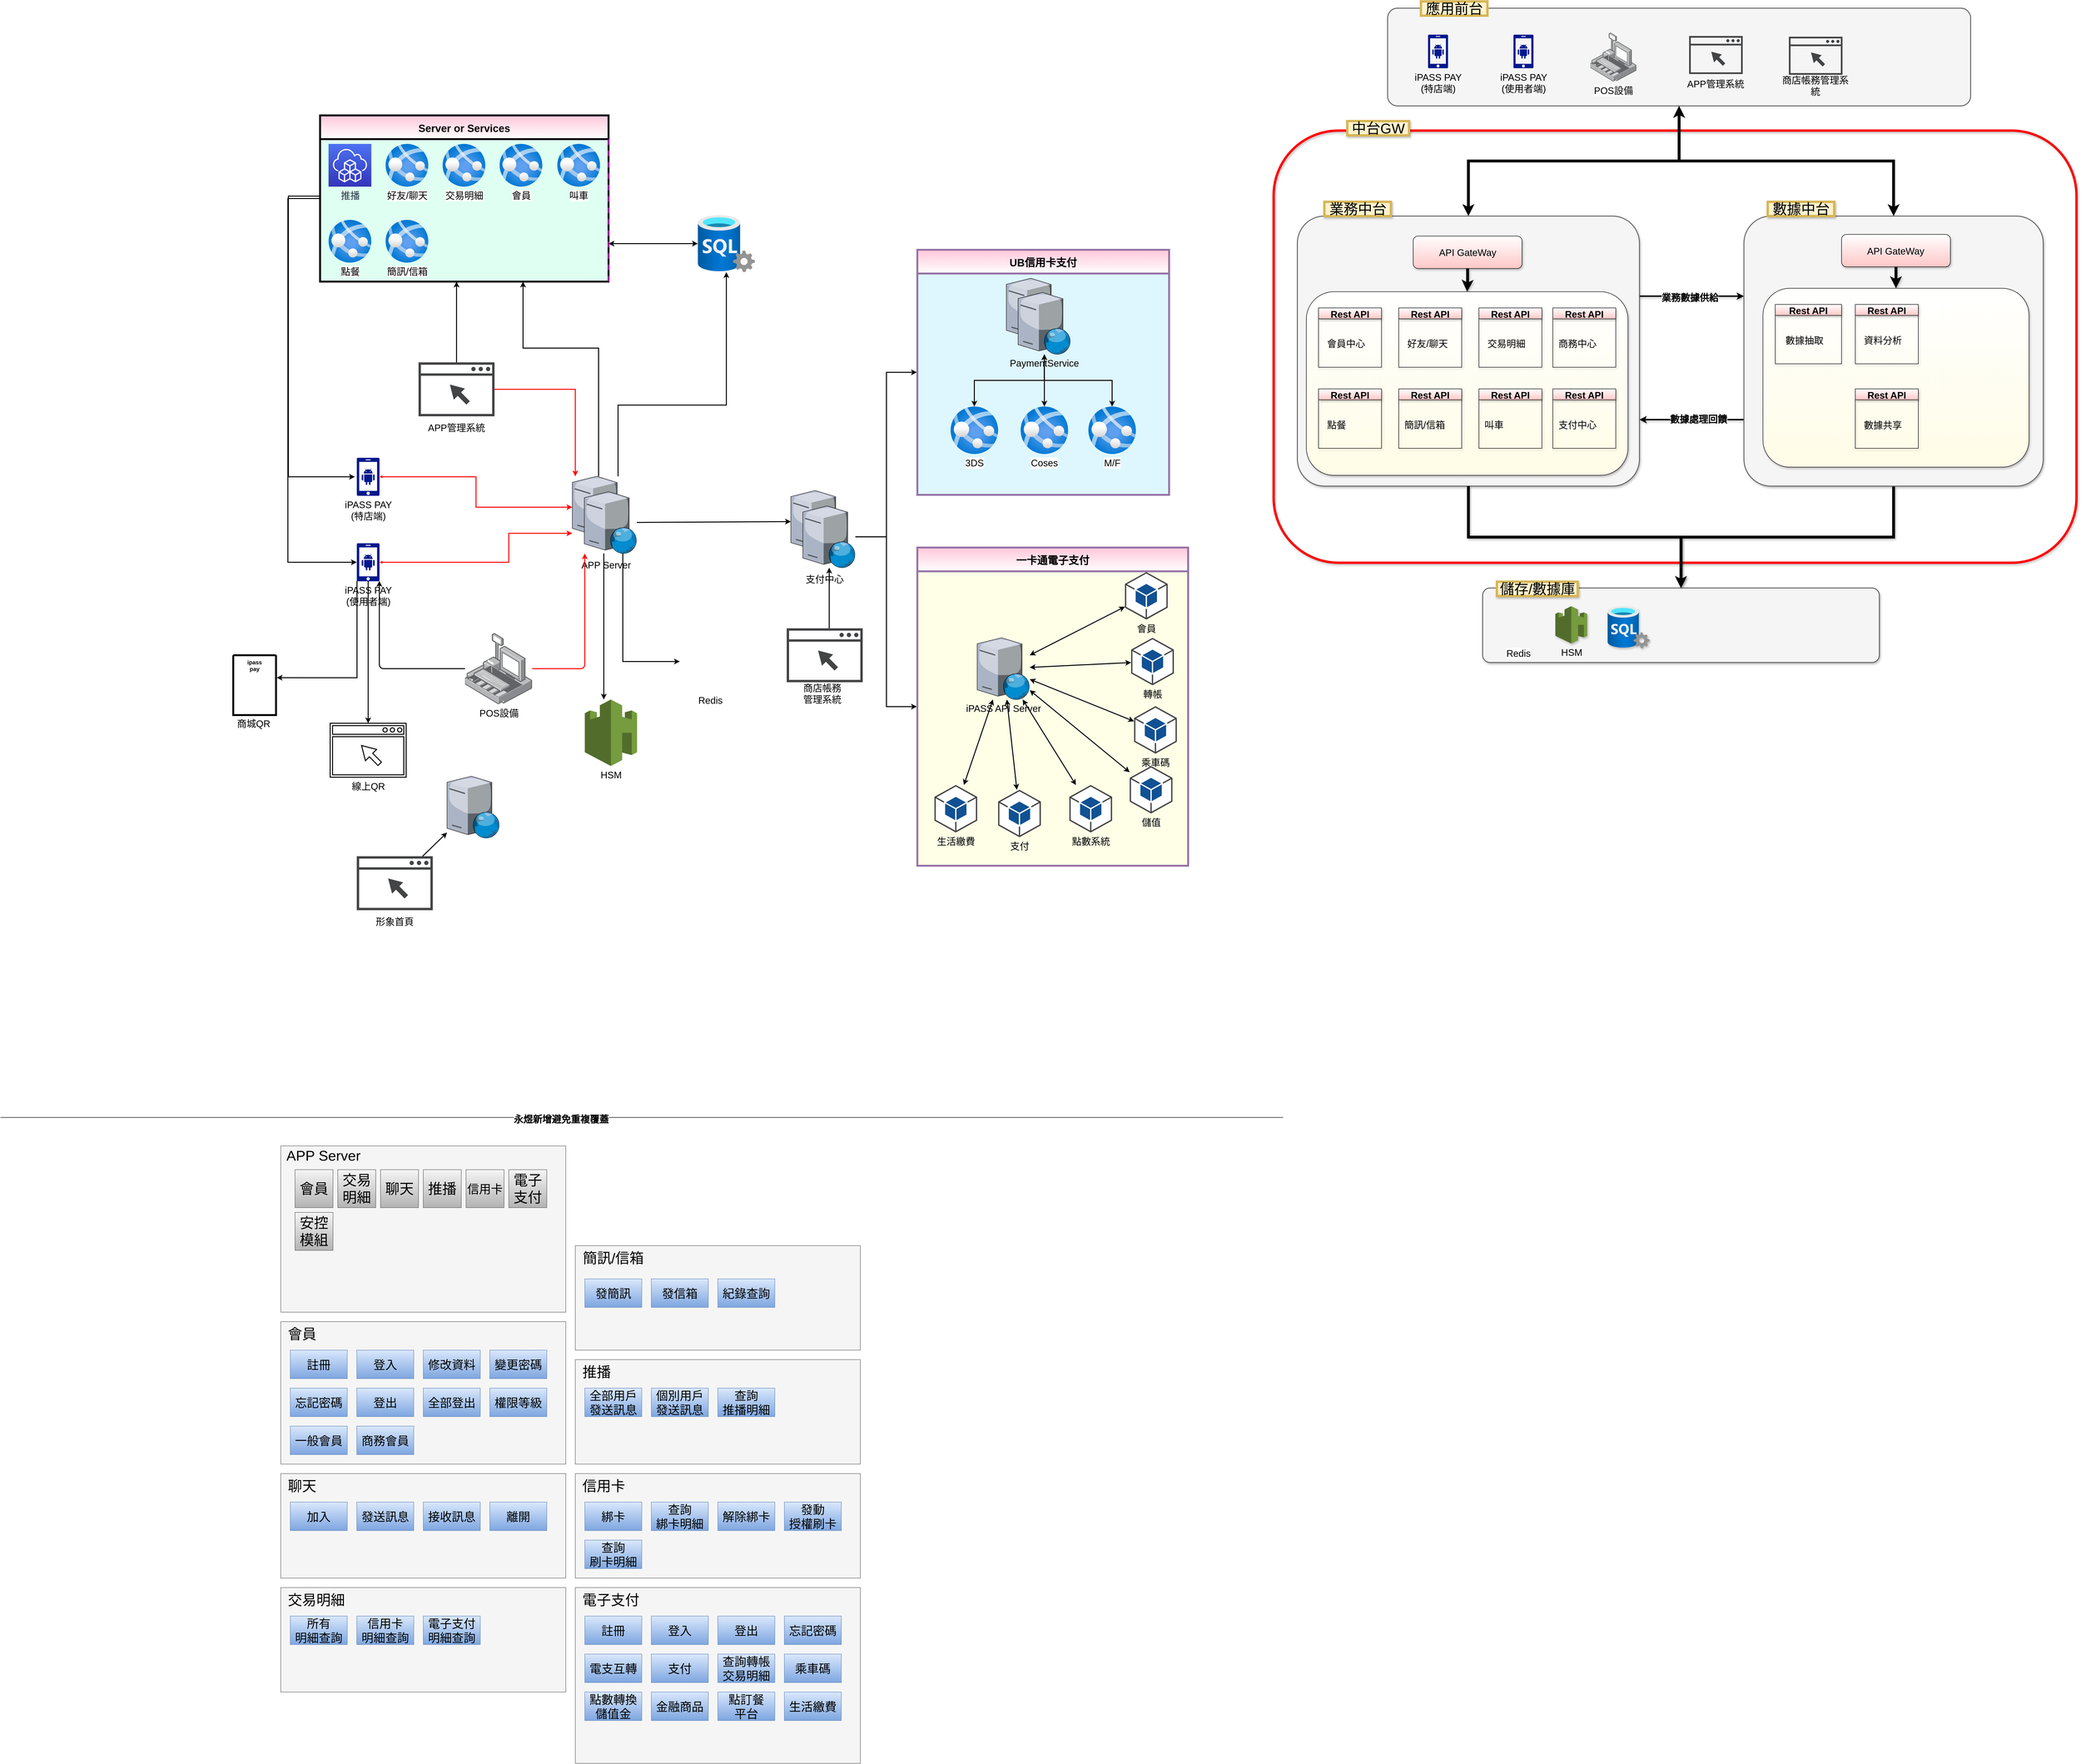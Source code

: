 <mxfile version="14.9.5" type="github">
  <diagram id="SJGPeemRXHp4dxk_nkfU" name="第1頁">
    <mxGraphModel dx="8068" dy="6145" grid="1" gridSize="10" guides="1" tooltips="1" connect="1" arrows="1" fold="1" page="1" pageScale="1" pageWidth="827" pageHeight="1169" math="0" shadow="0">
      <root>
        <mxCell id="0" />
        <mxCell id="1" parent="0" />
        <mxCell id="8eF-4W1-Dew91Le5EHnY-227" value="" style="rounded=1;whiteSpace=wrap;html=1;fontSize=20;strokeWidth=5;gradientColor=#FFFCE6;fillColor=none;strokeColor=#FF0000;shadow=1;" vertex="1" parent="1">
          <mxGeometry x="1550" y="-1168" width="1690" height="910" as="geometry" />
        </mxCell>
        <mxCell id="x_JbOlr38HWDlTl8YInY-31" value="" style="endArrow=none;startArrow=classic;html=1;strokeWidth=2;edgeStyle=elbowEdgeStyle;elbow=vertical;rounded=0;startFill=1;endFill=0;" parent="1" source="x_JbOlr38HWDlTl8YInY-60" target="x_JbOlr38HWDlTl8YInY-30" edge="1">
          <mxGeometry width="50" height="50" relative="1" as="geometry">
            <mxPoint x="850" y="-191.613" as="sourcePoint" />
            <mxPoint x="360" y="-220" as="targetPoint" />
            <Array as="points">
              <mxPoint x="170" y="-590" />
              <mxPoint x="380" y="-770" />
              <mxPoint x="460" y="-650" />
              <mxPoint x="350" y="-810" />
            </Array>
          </mxGeometry>
        </mxCell>
        <mxCell id="x_JbOlr38HWDlTl8YInY-34" value="" style="group;strokeWidth=2;" parent="1" vertex="1" connectable="0">
          <mxGeometry x="520" y="-120" width="160" height="160.0" as="geometry" />
        </mxCell>
        <mxCell id="x_JbOlr38HWDlTl8YInY-17" value="" style="group;strokeWidth=2;" parent="x_JbOlr38HWDlTl8YInY-34" vertex="1" connectable="0">
          <mxGeometry x="5" width="160" height="113.6" as="geometry" />
        </mxCell>
        <mxCell id="x_JbOlr38HWDlTl8YInY-18" value="" style="pointerEvents=1;shadow=0;dashed=0;html=1;strokeColor=none;fillColor=#434445;aspect=fixed;labelPosition=center;verticalLabelPosition=bottom;verticalAlign=top;align=center;outlineConnect=0;shape=mxgraph.vvd.web_browser;fontSize=20;strokeWidth=2;" parent="x_JbOlr38HWDlTl8YInY-17" vertex="1">
          <mxGeometry width="160" height="113.6" as="geometry" />
        </mxCell>
        <mxCell id="x_JbOlr38HWDlTl8YInY-19" value="" style="shape=image;html=1;verticalAlign=top;verticalLabelPosition=bottom;labelBackgroundColor=#ffffff;imageAspect=0;aspect=fixed;image=https://cdn1.iconfinder.com/data/icons/logotypes/32/chrome-128.png;fontSize=20;strokeWidth=2;" parent="x_JbOlr38HWDlTl8YInY-17" vertex="1">
          <mxGeometry x="5" y="4" width="20" height="20" as="geometry" />
        </mxCell>
        <mxCell id="x_JbOlr38HWDlTl8YInY-20" value="商店帳務&lt;br&gt;管理系統" style="text;html=1;strokeColor=none;fillColor=none;align=center;verticalAlign=middle;whiteSpace=wrap;rounded=0;fontSize=20;strokeWidth=2;" parent="x_JbOlr38HWDlTl8YInY-34" vertex="1">
          <mxGeometry x="5" y="113.6" width="150" height="46.4" as="geometry" />
        </mxCell>
        <mxCell id="x_JbOlr38HWDlTl8YInY-73" style="edgeStyle=elbowEdgeStyle;rounded=0;orthogonalLoop=1;jettySize=auto;html=1;entryX=0;entryY=0.5;entryDx=0;entryDy=0;entryPerimeter=0;strokeWidth=2;elbow=vertical;" parent="1" source="Q3X7JTxSb5pfpih5gJmq-39" target="x_JbOlr38HWDlTl8YInY-15" edge="1">
          <mxGeometry relative="1" as="geometry">
            <mxPoint x="-200" y="-300" as="targetPoint" />
            <Array as="points">
              <mxPoint x="-525" y="-270" />
            </Array>
          </mxGeometry>
        </mxCell>
        <mxCell id="x_JbOlr38HWDlTl8YInY-55" value="" style="group;strokeWidth=2;" parent="1" vertex="1" connectable="0">
          <mxGeometry x="70" y="-440" width="150" height="209.0" as="geometry" />
        </mxCell>
        <mxCell id="x_JbOlr38HWDlTl8YInY-53" value="" style="group;strokeWidth=2;" parent="x_JbOlr38HWDlTl8YInY-55" vertex="1" connectable="0">
          <mxGeometry x="3.75" width="135.75" height="162.4" as="geometry" />
        </mxCell>
        <mxCell id="x_JbOlr38HWDlTl8YInY-30" value="" style="verticalLabelPosition=bottom;aspect=fixed;html=1;verticalAlign=top;strokeColor=none;align=center;outlineConnect=0;shape=mxgraph.citrix.web_server;fontSize=20;strokeWidth=2;" parent="x_JbOlr38HWDlTl8YInY-53" vertex="1">
          <mxGeometry width="110.5" height="130" as="geometry" />
        </mxCell>
        <mxCell id="x_JbOlr38HWDlTl8YInY-51" value="" style="verticalLabelPosition=bottom;aspect=fixed;html=1;verticalAlign=top;strokeColor=none;align=center;outlineConnect=0;shape=mxgraph.citrix.web_server;fontSize=20;strokeWidth=2;" parent="x_JbOlr38HWDlTl8YInY-53" vertex="1">
          <mxGeometry x="25.25" y="32.4" width="110.5" height="130" as="geometry" />
        </mxCell>
        <mxCell id="x_JbOlr38HWDlTl8YInY-54" value="APP Server" style="text;html=1;strokeColor=none;fillColor=none;align=center;verticalAlign=middle;whiteSpace=wrap;rounded=0;fontSize=20;strokeWidth=2;" parent="x_JbOlr38HWDlTl8YInY-55" vertex="1">
          <mxGeometry y="162.6" width="150" height="46.4" as="geometry" />
        </mxCell>
        <mxCell id="x_JbOlr38HWDlTl8YInY-60" value="" style="aspect=fixed;html=1;points=[];align=center;image;fontSize=12;image=img/lib/azure2/databases/SQL_Server.svg;strokeWidth=2;" parent="1" vertex="1">
          <mxGeometry x="338" y="-990" width="120" height="120" as="geometry" />
        </mxCell>
        <mxCell id="x_JbOlr38HWDlTl8YInY-68" value="" style="endArrow=classic;html=1;strokeWidth=2;edgeStyle=orthogonalEdgeStyle;strokeColor=#FF0000;" parent="1" source="x_JbOlr38HWDlTl8YInY-65" target="x_JbOlr38HWDlTl8YInY-51" edge="1">
          <mxGeometry width="50" height="50" relative="1" as="geometry">
            <mxPoint x="400" y="-470" as="sourcePoint" />
            <mxPoint x="450" y="-520" as="targetPoint" />
            <Array as="points">
              <mxPoint x="100" y="-35" />
            </Array>
          </mxGeometry>
        </mxCell>
        <mxCell id="8eF-4W1-Dew91Le5EHnY-244" style="edgeStyle=elbowEdgeStyle;rounded=0;orthogonalLoop=1;jettySize=auto;html=1;shadow=0;fontSize=20;startArrow=classic;startFill=1;startSize=6;strokeWidth=2;endArrow=none;endFill=0;" edge="1" parent="1" source="x_JbOlr38HWDlTl8YInY-71" target="x_JbOlr38HWDlTl8YInY-51">
          <mxGeometry relative="1" as="geometry">
            <Array as="points">
              <mxPoint x="180" y="-50" />
            </Array>
          </mxGeometry>
        </mxCell>
        <mxCell id="x_JbOlr38HWDlTl8YInY-71" value="&lt;font style=&quot;font-size: 20px&quot;&gt;Redis&lt;/font&gt;" style="shape=image;html=1;verticalAlign=top;verticalLabelPosition=bottom;labelBackgroundColor=#ffffff;imageAspect=0;aspect=fixed;image=https://cdn4.iconfinder.com/data/icons/redis-2/1451/Untitled-2-128.png;strokeWidth=2;" parent="1" vertex="1">
          <mxGeometry x="300" y="-115" width="128" height="128" as="geometry" />
        </mxCell>
        <mxCell id="k3EfGpvTS4f7lztcN1DA-3" value="&#xa;&#xa;" style="group;strokeWidth=2;" parent="1" vertex="1" connectable="0">
          <mxGeometry x="-380" y="360" width="160" height="160.0" as="geometry" />
        </mxCell>
        <mxCell id="k3EfGpvTS4f7lztcN1DA-4" value="" style="group;strokeWidth=2;" parent="k3EfGpvTS4f7lztcN1DA-3" vertex="1" connectable="0">
          <mxGeometry width="160" height="113.6" as="geometry" />
        </mxCell>
        <mxCell id="k3EfGpvTS4f7lztcN1DA-5" value="" style="pointerEvents=1;shadow=0;dashed=0;html=1;strokeColor=none;fillColor=#434445;aspect=fixed;labelPosition=center;verticalLabelPosition=bottom;verticalAlign=top;align=center;outlineConnect=0;shape=mxgraph.vvd.web_browser;fontSize=20;strokeWidth=2;" parent="k3EfGpvTS4f7lztcN1DA-4" vertex="1">
          <mxGeometry width="160" height="113.6" as="geometry" />
        </mxCell>
        <mxCell id="k3EfGpvTS4f7lztcN1DA-6" value="" style="shape=image;html=1;verticalAlign=top;verticalLabelPosition=bottom;labelBackgroundColor=#ffffff;imageAspect=0;aspect=fixed;image=https://cdn1.iconfinder.com/data/icons/logotypes/32/chrome-128.png;fontSize=20;strokeWidth=2;" parent="k3EfGpvTS4f7lztcN1DA-4" vertex="1">
          <mxGeometry x="5" y="4" width="20" height="20" as="geometry" />
        </mxCell>
        <mxCell id="k3EfGpvTS4f7lztcN1DA-7" value="形象首頁" style="text;html=1;strokeColor=none;fillColor=none;align=center;verticalAlign=middle;whiteSpace=wrap;rounded=0;fontSize=20;strokeWidth=2;" parent="k3EfGpvTS4f7lztcN1DA-3" vertex="1">
          <mxGeometry x="5" y="113.6" width="150" height="46.4" as="geometry" />
        </mxCell>
        <mxCell id="bLUmJ-rgid1CxlxQpGvQ-1" value="" style="verticalLabelPosition=bottom;aspect=fixed;html=1;verticalAlign=top;strokeColor=none;align=center;outlineConnect=0;shape=mxgraph.citrix.web_server;fontSize=20;strokeWidth=2;" parent="1" vertex="1">
          <mxGeometry x="-190" y="191.6" width="110.5" height="130" as="geometry" />
        </mxCell>
        <mxCell id="bLUmJ-rgid1CxlxQpGvQ-2" value="" style="group;strokeWidth=2;" parent="1" vertex="1" connectable="0">
          <mxGeometry x="-380" y="-479" width="48" height="260" as="geometry" />
        </mxCell>
        <mxCell id="x_JbOlr38HWDlTl8YInY-16" value="iPASS PAY&lt;br style=&quot;font-size: 20px&quot;&gt;(特店端)" style="aspect=fixed;pointerEvents=1;shadow=0;dashed=0;html=1;strokeColor=none;labelPosition=center;verticalLabelPosition=bottom;verticalAlign=top;align=center;fillColor=#00188D;shape=mxgraph.mscae.enterprise.android_phone;fontSize=20;strokeWidth=2;" parent="bLUmJ-rgid1CxlxQpGvQ-2" vertex="1">
          <mxGeometry width="48" height="80" as="geometry" />
        </mxCell>
        <mxCell id="x_JbOlr38HWDlTl8YInY-15" value="iPASS PAY&lt;br style=&quot;font-size: 20px;&quot;&gt;(使用者端)" style="aspect=fixed;pointerEvents=1;shadow=0;dashed=0;html=1;strokeColor=none;labelPosition=center;verticalLabelPosition=bottom;verticalAlign=top;align=center;fillColor=#00188D;shape=mxgraph.mscae.enterprise.android_phone;fontSize=20;strokeWidth=2;" parent="bLUmJ-rgid1CxlxQpGvQ-2" vertex="1">
          <mxGeometry y="180" width="48" height="80" as="geometry" />
        </mxCell>
        <mxCell id="8eF-4W1-Dew91Le5EHnY-245" style="edgeStyle=elbowEdgeStyle;rounded=0;orthogonalLoop=1;jettySize=auto;html=1;shadow=0;fontSize=20;startArrow=classic;startFill=1;startSize=6;strokeWidth=2;endArrow=none;endFill=0;" edge="1" parent="1" source="x_JbOlr38HWDlTl8YInY-75" target="x_JbOlr38HWDlTl8YInY-51">
          <mxGeometry relative="1" as="geometry">
            <Array as="points">
              <mxPoint x="140" y="-100" />
            </Array>
          </mxGeometry>
        </mxCell>
        <mxCell id="x_JbOlr38HWDlTl8YInY-75" value="&lt;font style=&quot;font-size: 20px&quot;&gt;HSM&lt;/font&gt;" style="outlineConnect=0;dashed=0;verticalLabelPosition=bottom;verticalAlign=top;align=center;html=1;shape=mxgraph.aws3.cloudhsm;fillColor=#759C3E;gradientColor=none;strokeWidth=2;" parent="1" vertex="1">
          <mxGeometry x="100" y="30" width="110" height="140" as="geometry" />
        </mxCell>
        <mxCell id="bLUmJ-rgid1CxlxQpGvQ-8" value="" style="group;strokeWidth=2;" parent="1" vertex="1" connectable="0">
          <mxGeometry x="-250" y="-680" width="160" height="160.0" as="geometry" />
        </mxCell>
        <mxCell id="bLUmJ-rgid1CxlxQpGvQ-9" value="" style="group;strokeWidth=2;" parent="bLUmJ-rgid1CxlxQpGvQ-8" vertex="1" connectable="0">
          <mxGeometry width="160" height="113.6" as="geometry" />
        </mxCell>
        <mxCell id="bLUmJ-rgid1CxlxQpGvQ-10" value="" style="pointerEvents=1;shadow=0;dashed=0;html=1;strokeColor=none;fillColor=#434445;aspect=fixed;labelPosition=center;verticalLabelPosition=bottom;verticalAlign=top;align=center;outlineConnect=0;shape=mxgraph.vvd.web_browser;fontSize=20;strokeWidth=2;" parent="bLUmJ-rgid1CxlxQpGvQ-9" vertex="1">
          <mxGeometry width="160" height="113.6" as="geometry" />
        </mxCell>
        <mxCell id="bLUmJ-rgid1CxlxQpGvQ-11" value="" style="shape=image;html=1;verticalAlign=top;verticalLabelPosition=bottom;labelBackgroundColor=#ffffff;imageAspect=0;aspect=fixed;image=https://cdn1.iconfinder.com/data/icons/logotypes/32/chrome-128.png;fontSize=20;strokeWidth=2;" parent="bLUmJ-rgid1CxlxQpGvQ-9" vertex="1">
          <mxGeometry x="5" y="4" width="20" height="20" as="geometry" />
        </mxCell>
        <mxCell id="bLUmJ-rgid1CxlxQpGvQ-12" value="APP管理系統" style="text;html=1;strokeColor=none;fillColor=none;align=center;verticalAlign=middle;whiteSpace=wrap;rounded=0;fontSize=20;strokeWidth=2;" parent="bLUmJ-rgid1CxlxQpGvQ-8" vertex="1">
          <mxGeometry x="5" y="113.6" width="150" height="46.4" as="geometry" />
        </mxCell>
        <mxCell id="bLUmJ-rgid1CxlxQpGvQ-26" value="" style="endArrow=classic;startArrow=none;html=1;strokeWidth=2;endFill=1;startFill=0;" parent="1" source="k3EfGpvTS4f7lztcN1DA-5" target="bLUmJ-rgid1CxlxQpGvQ-1" edge="1">
          <mxGeometry width="50" height="50" relative="1" as="geometry">
            <mxPoint x="-100" y="-80" as="sourcePoint" />
            <mxPoint x="-50" y="-130" as="targetPoint" />
          </mxGeometry>
        </mxCell>
        <mxCell id="x_JbOlr38HWDlTl8YInY-65" value="POS設備" style="points=[];aspect=fixed;html=1;align=center;shadow=0;dashed=0;image;image=img/lib/allied_telesis/security/POS.svg;fontSize=20;strokeWidth=2;" parent="1" vertex="1">
          <mxGeometry x="-152.12" y="-110" width="141.25" height="150" as="geometry" />
        </mxCell>
        <mxCell id="Q3X7JTxSb5pfpih5gJmq-4" value="" style="endArrow=classic;html=1;strokeWidth=2;entryX=0.99;entryY=0.99;entryDx=0;entryDy=0;entryPerimeter=0;edgeStyle=orthogonalEdgeStyle;" parent="1" source="x_JbOlr38HWDlTl8YInY-65" target="x_JbOlr38HWDlTl8YInY-15" edge="1">
          <mxGeometry width="50" height="50" relative="1" as="geometry">
            <mxPoint x="300" y="19" as="sourcePoint" />
            <mxPoint x="350" y="-31" as="targetPoint" />
          </mxGeometry>
        </mxCell>
        <mxCell id="Q3X7JTxSb5pfpih5gJmq-10" value="" style="endArrow=classic;html=1;strokeWidth=2;exitX=0.5;exitY=1;exitDx=0;exitDy=0;exitPerimeter=0;" parent="1" source="x_JbOlr38HWDlTl8YInY-15" target="Q3X7JTxSb5pfpih5gJmq-7" edge="1">
          <mxGeometry width="50" height="50" relative="1" as="geometry">
            <mxPoint x="280" y="19" as="sourcePoint" />
            <mxPoint x="330" y="-31" as="targetPoint" />
          </mxGeometry>
        </mxCell>
        <mxCell id="Q3X7JTxSb5pfpih5gJmq-21" value="" style="group" parent="1" vertex="1" connectable="0">
          <mxGeometry x="-436" y="80" width="160" height="113.6" as="geometry" />
        </mxCell>
        <mxCell id="Q3X7JTxSb5pfpih5gJmq-7" value="線上QR" style="pointerEvents=1;shadow=0;dashed=0;html=1;aspect=fixed;labelPosition=center;verticalLabelPosition=bottom;verticalAlign=top;align=center;outlineConnect=0;shape=mxgraph.vvd.web_browser;fontSize=20;strokeWidth=2;" parent="Q3X7JTxSb5pfpih5gJmq-21" vertex="1">
          <mxGeometry width="160" height="113.6" as="geometry" />
        </mxCell>
        <mxCell id="Q3X7JTxSb5pfpih5gJmq-8" value="" style="shape=image;html=1;verticalAlign=top;verticalLabelPosition=bottom;labelBackgroundColor=#ffffff;imageAspect=0;aspect=fixed;image=https://cdn1.iconfinder.com/data/icons/logotypes/32/chrome-128.png;fontSize=20;strokeWidth=2;" parent="Q3X7JTxSb5pfpih5gJmq-21" vertex="1">
          <mxGeometry x="5" y="4" width="20" height="20" as="geometry" />
        </mxCell>
        <mxCell id="Q3X7JTxSb5pfpih5gJmq-12" value="" style="shape=image;html=1;verticalAlign=top;verticalLabelPosition=bottom;labelBackgroundColor=#ffffff;imageAspect=0;aspect=fixed;image=https://cdn0.iconfinder.com/data/icons/view-1/20/qrcode-128.png;strokeWidth=4;" parent="Q3X7JTxSb5pfpih5gJmq-21" vertex="1">
          <mxGeometry x="47" y="30" width="68" height="68" as="geometry" />
        </mxCell>
        <mxCell id="Q3X7JTxSb5pfpih5gJmq-24" value="" style="group" parent="1" vertex="1" connectable="0">
          <mxGeometry x="-672" y="-63.2" width="150" height="166.4" as="geometry" />
        </mxCell>
        <mxCell id="Q3X7JTxSb5pfpih5gJmq-17" value="" style="group" parent="Q3X7JTxSb5pfpih5gJmq-24" vertex="1" connectable="0">
          <mxGeometry x="12" width="126" height="126" as="geometry" />
        </mxCell>
        <mxCell id="Q3X7JTxSb5pfpih5gJmq-16" value="&#xa;&#xa;&#xa;&#xa;ipass&#xa;pay&#xa;" style="swimlane;startSize=0;strokeWidth=4;" parent="Q3X7JTxSb5pfpih5gJmq-17" vertex="1">
          <mxGeometry x="20" width="90" height="126" as="geometry">
            <mxRectangle x="20" width="50" height="40" as="alternateBounds" />
          </mxGeometry>
        </mxCell>
        <mxCell id="Q3X7JTxSb5pfpih5gJmq-14" value="" style="shape=image;html=1;verticalAlign=top;verticalLabelPosition=bottom;labelBackgroundColor=#ffffff;imageAspect=0;aspect=fixed;image=https://cdn0.iconfinder.com/data/icons/view-1/20/qrcode-128.png;strokeWidth=4;" parent="Q3X7JTxSb5pfpih5gJmq-16" vertex="1">
          <mxGeometry x="11" y="40" width="68" height="68" as="geometry" />
        </mxCell>
        <mxCell id="Q3X7JTxSb5pfpih5gJmq-9" value="商城QR" style="text;html=1;strokeColor=none;fillColor=none;align=center;verticalAlign=middle;whiteSpace=wrap;rounded=0;fontSize=20;strokeWidth=2;" parent="Q3X7JTxSb5pfpih5gJmq-24" vertex="1">
          <mxGeometry y="120.0" width="150" height="46.4" as="geometry" />
        </mxCell>
        <mxCell id="Q3X7JTxSb5pfpih5gJmq-40" style="edgeStyle=elbowEdgeStyle;rounded=0;orthogonalLoop=1;jettySize=auto;elbow=vertical;html=1;startArrow=classic;startFill=1;endArrow=none;endFill=0;strokeWidth=2;" parent="1" source="Q3X7JTxSb5pfpih5gJmq-39" target="x_JbOlr38HWDlTl8YInY-30" edge="1">
          <mxGeometry relative="1" as="geometry">
            <Array as="points">
              <mxPoint x="-30" y="-710" />
              <mxPoint x="60" y="-740" />
              <mxPoint x="-20" y="-800" />
            </Array>
          </mxGeometry>
        </mxCell>
        <mxCell id="Q3X7JTxSb5pfpih5gJmq-70" style="edgeStyle=elbowEdgeStyle;rounded=0;orthogonalLoop=1;jettySize=auto;elbow=vertical;html=1;startArrow=classic;startFill=1;endArrow=classic;endFill=1;startSize=6;strokeWidth=2;" parent="1" source="Q3X7JTxSb5pfpih5gJmq-39" target="x_JbOlr38HWDlTl8YInY-60" edge="1">
          <mxGeometry relative="1" as="geometry">
            <mxPoint x="110" y="-1120" as="sourcePoint" />
          </mxGeometry>
        </mxCell>
        <mxCell id="Q3X7JTxSb5pfpih5gJmq-73" style="edgeStyle=elbowEdgeStyle;rounded=0;orthogonalLoop=1;jettySize=auto;html=1;entryX=0;entryY=0.5;entryDx=0;entryDy=0;entryPerimeter=0;startArrow=classic;startFill=1;endArrow=classic;endFill=1;startSize=0;strokeWidth=2;" parent="1" edge="1">
          <mxGeometry relative="1" as="geometry">
            <mxPoint x="-450" y="-1030" as="sourcePoint" />
            <mxPoint x="-384" y="-439" as="targetPoint" />
            <Array as="points">
              <mxPoint x="-524" y="-750" />
            </Array>
          </mxGeometry>
        </mxCell>
        <mxCell id="Q3X7JTxSb5pfpih5gJmq-79" style="edgeStyle=elbowEdgeStyle;rounded=0;orthogonalLoop=1;jettySize=auto;html=1;startArrow=classic;startFill=1;endArrow=none;endFill=0;startSize=6;strokeWidth=2;" parent="1" source="Q3X7JTxSb5pfpih5gJmq-39" target="bLUmJ-rgid1CxlxQpGvQ-10" edge="1">
          <mxGeometry relative="1" as="geometry" />
        </mxCell>
        <mxCell id="Q3X7JTxSb5pfpih5gJmq-39" value="Server or Services" style="swimlane;horizontal=1;strokeWidth=4;swimlaneFillColor=#DEFFF1;rounded=0;shadow=0;glass=0;separatorColor=#990099;fillColor=#FFC7DA;noLabel=0;labelPadding=0;strokeOpacity=100;container=0;arcSize=0;sketch=0;fillStyle=auto;gradientColor=#ffffff;startSize=50;fontSize=22;" parent="1" vertex="1">
          <mxGeometry x="-457.25" y="-1200" width="607.25" height="350" as="geometry">
            <mxRectangle x="-360" y="-1180" width="30" height="140" as="alternateBounds" />
          </mxGeometry>
        </mxCell>
        <mxCell id="Q3X7JTxSb5pfpih5gJmq-35" value="&lt;font style=&quot;font-size: 20px&quot;&gt;好友/聊天&lt;br&gt;&lt;/font&gt;" style="aspect=fixed;html=1;points=[];align=center;image;fontSize=12;image=img/lib/azure2/app_services/App_Services.svg;strokeWidth=2;" parent="Q3X7JTxSb5pfpih5gJmq-39" vertex="1">
          <mxGeometry x="137.88" y="60" width="90" height="90" as="geometry" />
        </mxCell>
        <mxCell id="Q3X7JTxSb5pfpih5gJmq-38" value="&lt;font style=&quot;font-size: 20px&quot;&gt;交易明細&lt;br&gt;&lt;/font&gt;" style="aspect=fixed;html=1;points=[];align=center;image;fontSize=12;image=img/lib/azure2/app_services/App_Services.svg;strokeWidth=2;" parent="Q3X7JTxSb5pfpih5gJmq-39" vertex="1">
          <mxGeometry x="257.88" y="60" width="90" height="90" as="geometry" />
        </mxCell>
        <mxCell id="Q3X7JTxSb5pfpih5gJmq-34" value="&lt;font style=&quot;font-size: 20px&quot;&gt;會員&lt;br&gt;&lt;/font&gt;" style="aspect=fixed;html=1;points=[];align=center;image;fontSize=12;image=img/lib/azure2/app_services/App_Services.svg;strokeWidth=2;" parent="Q3X7JTxSb5pfpih5gJmq-39" vertex="1">
          <mxGeometry x="377.88" y="60" width="90" height="90" as="geometry" />
        </mxCell>
        <mxCell id="Q3X7JTxSb5pfpih5gJmq-71" value="&lt;font style=&quot;font-size: 20px&quot;&gt;叫車&lt;br&gt;&lt;/font&gt;" style="aspect=fixed;html=1;points=[];align=center;image;fontSize=12;image=img/lib/azure2/app_services/App_Services.svg;strokeWidth=2;" parent="Q3X7JTxSb5pfpih5gJmq-39" vertex="1">
          <mxGeometry x="499.38" y="60" width="90" height="90" as="geometry" />
        </mxCell>
        <mxCell id="x_JbOlr38HWDlTl8YInY-40" value="&lt;span style=&quot;font-size: 20px&quot;&gt;推播&lt;br&gt;&lt;/span&gt;" style="points=[[0,0,0],[0.25,0,0],[0.5,0,0],[0.75,0,0],[1,0,0],[0,1,0],[0.25,1,0],[0.5,1,0],[0.75,1,0],[1,1,0],[0,0.25,0],[0,0.5,0],[0,0.75,0],[1,0.25,0],[1,0.5,0],[1,0.75,0]];outlineConnect=0;fontColor=#232F3E;gradientColor=#4D72F3;gradientDirection=north;fillColor=#3334B9;strokeColor=#ffffff;dashed=0;verticalLabelPosition=bottom;verticalAlign=top;align=center;html=1;fontSize=12;fontStyle=0;aspect=fixed;shape=mxgraph.aws4.resourceIcon;resIcon=mxgraph.aws4.cloud_development_kit;strokeWidth=2;" parent="Q3X7JTxSb5pfpih5gJmq-39" vertex="1">
          <mxGeometry x="17.88" y="60" width="90" height="90" as="geometry" />
        </mxCell>
        <mxCell id="Q3X7JTxSb5pfpih5gJmq-74" value="&lt;font style=&quot;font-size: 20px&quot;&gt;點餐&lt;br&gt;&lt;/font&gt;" style="aspect=fixed;html=1;points=[];align=center;image;fontSize=12;image=img/lib/azure2/app_services/App_Services.svg;strokeWidth=2;" parent="Q3X7JTxSb5pfpih5gJmq-39" vertex="1">
          <mxGeometry x="17.88" y="220" width="90" height="90" as="geometry" />
        </mxCell>
        <mxCell id="pClytDhcYSaPeiwyFxRQ-5" value="&lt;font style=&quot;font-size: 20px&quot;&gt;簡訊/信箱&lt;br&gt;&lt;/font&gt;" style="aspect=fixed;html=1;points=[];align=center;image;fontSize=12;image=img/lib/azure2/app_services/App_Services.svg;strokeWidth=2;" parent="Q3X7JTxSb5pfpih5gJmq-39" vertex="1">
          <mxGeometry x="137.88" y="220" width="90" height="90" as="geometry" />
        </mxCell>
        <mxCell id="Q3X7JTxSb5pfpih5gJmq-80" style="edgeStyle=elbowEdgeStyle;rounded=0;orthogonalLoop=1;jettySize=auto;html=1;startArrow=none;startFill=0;endArrow=classic;endFill=1;startSize=0;strokeWidth=2;strokeColor=#FF0000;" parent="1" source="bLUmJ-rgid1CxlxQpGvQ-10" target="x_JbOlr38HWDlTl8YInY-30" edge="1">
          <mxGeometry relative="1" as="geometry">
            <Array as="points">
              <mxPoint x="80" y="-510" />
            </Array>
          </mxGeometry>
        </mxCell>
        <mxCell id="Q3X7JTxSb5pfpih5gJmq-81" style="edgeStyle=elbowEdgeStyle;rounded=0;orthogonalLoop=1;jettySize=auto;html=1;startArrow=classic;startFill=1;endArrow=classic;endFill=1;startSize=0;strokeWidth=2;strokeColor=#FF0000;" parent="1" source="x_JbOlr38HWDlTl8YInY-16" target="x_JbOlr38HWDlTl8YInY-30" edge="1">
          <mxGeometry relative="1" as="geometry" />
        </mxCell>
        <mxCell id="Q3X7JTxSb5pfpih5gJmq-82" style="edgeStyle=elbowEdgeStyle;rounded=0;orthogonalLoop=1;jettySize=auto;html=1;startArrow=classic;startFill=1;endArrow=classic;endFill=1;startSize=0;strokeWidth=2;strokeColor=#FF0000;" parent="1" source="x_JbOlr38HWDlTl8YInY-15" target="x_JbOlr38HWDlTl8YInY-30" edge="1">
          <mxGeometry relative="1" as="geometry">
            <Array as="points">
              <mxPoint x="-60" y="-320" />
              <mxPoint x="-70" y="-320" />
            </Array>
          </mxGeometry>
        </mxCell>
        <mxCell id="Q3X7JTxSb5pfpih5gJmq-86" style="edgeStyle=orthogonalEdgeStyle;rounded=0;orthogonalLoop=1;jettySize=auto;html=1;entryX=0.01;entryY=0.99;entryDx=0;entryDy=0;entryPerimeter=0;startArrow=classic;startFill=1;endArrow=none;endFill=0;startSize=6;strokeWidth=2;exitX=1.016;exitY=0.375;exitDx=0;exitDy=0;exitPerimeter=0;" parent="1" source="Q3X7JTxSb5pfpih5gJmq-16" target="x_JbOlr38HWDlTl8YInY-15" edge="1">
          <mxGeometry relative="1" as="geometry">
            <Array as="points">
              <mxPoint x="-379" y="-16" />
            </Array>
          </mxGeometry>
        </mxCell>
        <mxCell id="8eF-4W1-Dew91Le5EHnY-242" style="edgeStyle=elbowEdgeStyle;rounded=0;orthogonalLoop=1;jettySize=auto;html=1;shadow=0;fontSize=20;startArrow=classic;startFill=1;startSize=6;strokeWidth=2;endArrow=none;endFill=0;" edge="1" parent="1" source="Q3X7JTxSb5pfpih5gJmq-95" target="8eF-4W1-Dew91Le5EHnY-239">
          <mxGeometry relative="1" as="geometry" />
        </mxCell>
        <mxCell id="Q3X7JTxSb5pfpih5gJmq-95" value="UB信用卡支付" style="swimlane;rounded=0;shadow=0;glass=0;sketch=0;startSize=50;strokeColor=#9673a6;strokeWidth=4;fillColor=#FFC7DA;gradientDirection=south;perimeterSpacing=1;swimlaneFillColor=#DEF7FF;fontSize=22;fontStyle=1;gradientColor=#FFFFFF;" parent="1" vertex="1">
          <mxGeometry x="800" y="-917" width="530" height="516" as="geometry">
            <mxRectangle x="580" y="-980" width="130" height="20" as="alternateBounds" />
          </mxGeometry>
        </mxCell>
        <mxCell id="Q3X7JTxSb5pfpih5gJmq-100" style="edgeStyle=orthogonalEdgeStyle;rounded=0;orthogonalLoop=1;jettySize=auto;html=1;fontSize=22;startArrow=classic;startFill=1;endArrow=classic;endFill=1;strokeWidth=2;" parent="Q3X7JTxSb5pfpih5gJmq-95" source="x_JbOlr38HWDlTl8YInY-63" target="bLUmJ-rgid1CxlxQpGvQ-53" edge="1">
          <mxGeometry relative="1" as="geometry" />
        </mxCell>
        <mxCell id="x_JbOlr38HWDlTl8YInY-63" value="&lt;font style=&quot;font-size: 20px&quot;&gt;Coses&lt;/font&gt;" style="aspect=fixed;html=1;points=[];align=center;image;fontSize=12;image=img/lib/azure2/app_services/App_Services.svg;strokeWidth=2;" parent="Q3X7JTxSb5pfpih5gJmq-95" vertex="1">
          <mxGeometry x="217.37" y="330" width="100" height="100" as="geometry" />
        </mxCell>
        <mxCell id="Q3X7JTxSb5pfpih5gJmq-103" style="edgeStyle=elbowEdgeStyle;rounded=0;orthogonalLoop=1;jettySize=auto;elbow=vertical;html=1;fontSize=22;startArrow=classic;startFill=1;endArrow=classic;endFill=1;strokeWidth=2;" parent="Q3X7JTxSb5pfpih5gJmq-95" source="x_JbOlr38HWDlTl8YInY-64" target="bLUmJ-rgid1CxlxQpGvQ-53" edge="1">
          <mxGeometry relative="1" as="geometry" />
        </mxCell>
        <mxCell id="x_JbOlr38HWDlTl8YInY-64" value="&lt;font style=&quot;font-size: 20px&quot;&gt;3DS&lt;br&gt;&lt;/font&gt;" style="aspect=fixed;html=1;points=[];align=center;image;fontSize=12;image=img/lib/azure2/app_services/App_Services.svg;strokeWidth=2;" parent="Q3X7JTxSb5pfpih5gJmq-95" vertex="1">
          <mxGeometry x="70" y="330" width="100" height="100" as="geometry" />
        </mxCell>
        <mxCell id="Q3X7JTxSb5pfpih5gJmq-102" style="edgeStyle=elbowEdgeStyle;rounded=0;orthogonalLoop=1;jettySize=auto;html=1;fontSize=22;startArrow=classic;startFill=1;endArrow=classic;endFill=1;strokeWidth=2;elbow=vertical;" parent="Q3X7JTxSb5pfpih5gJmq-95" source="bLUmJ-rgid1CxlxQpGvQ-27" target="bLUmJ-rgid1CxlxQpGvQ-53" edge="1">
          <mxGeometry relative="1" as="geometry" />
        </mxCell>
        <mxCell id="bLUmJ-rgid1CxlxQpGvQ-27" value="&lt;font style=&quot;font-size: 20px&quot;&gt;M/F&lt;br&gt;&lt;/font&gt;" style="aspect=fixed;html=1;points=[];align=center;image;fontSize=12;image=img/lib/azure2/app_services/App_Services.svg;strokeWidth=2;" parent="Q3X7JTxSb5pfpih5gJmq-95" vertex="1">
          <mxGeometry x="360.0" y="330" width="100" height="100" as="geometry" />
        </mxCell>
        <mxCell id="bLUmJ-rgid1CxlxQpGvQ-5" value="" style="verticalLabelPosition=bottom;aspect=fixed;html=1;verticalAlign=top;strokeColor=none;align=center;outlineConnect=0;shape=mxgraph.citrix.web_server;fontSize=20;strokeWidth=2;" parent="Q3X7JTxSb5pfpih5gJmq-95" vertex="1">
          <mxGeometry x="187.37" y="60" width="110.5" height="130" as="geometry" />
        </mxCell>
        <mxCell id="bLUmJ-rgid1CxlxQpGvQ-53" value="PaymentService" style="verticalLabelPosition=bottom;aspect=fixed;html=1;verticalAlign=top;strokeColor=none;align=center;outlineConnect=0;shape=mxgraph.citrix.web_server;fontSize=20;strokeWidth=2;" parent="Q3X7JTxSb5pfpih5gJmq-95" vertex="1">
          <mxGeometry x="212.12" y="90" width="110.5" height="130" as="geometry" />
        </mxCell>
        <mxCell id="8eF-4W1-Dew91Le5EHnY-243" style="edgeStyle=elbowEdgeStyle;rounded=0;orthogonalLoop=1;jettySize=auto;html=1;shadow=0;fontSize=20;startArrow=classic;startFill=1;startSize=6;strokeWidth=2;endArrow=none;endFill=0;" edge="1" parent="1" source="Q3X7JTxSb5pfpih5gJmq-105" target="8eF-4W1-Dew91Le5EHnY-239">
          <mxGeometry relative="1" as="geometry" />
        </mxCell>
        <mxCell id="Q3X7JTxSb5pfpih5gJmq-105" value="一卡通電子支付" style="swimlane;rounded=0;shadow=0;glass=0;sketch=0;startSize=50;strokeColor=#9673a6;strokeWidth=4;fillColor=#FFC7DA;gradientDirection=south;perimeterSpacing=1;swimlaneFillColor=#FEFFE6;fontSize=22;fontStyle=1;gradientColor=#FFFFFF;" parent="1" vertex="1">
          <mxGeometry x="800" y="-290" width="570" height="670" as="geometry">
            <mxRectangle x="580" y="-980" width="130" height="20" as="alternateBounds" />
          </mxGeometry>
        </mxCell>
        <mxCell id="x_JbOlr38HWDlTl8YInY-32" value="iPASS API Server" style="verticalLabelPosition=bottom;aspect=fixed;html=1;verticalAlign=top;strokeColor=none;align=center;outlineConnect=0;shape=mxgraph.citrix.web_server;fontSize=20;strokeWidth=2;" parent="Q3X7JTxSb5pfpih5gJmq-105" vertex="1">
          <mxGeometry x="126" y="190.0" width="110.5" height="130" as="geometry" />
        </mxCell>
        <mxCell id="bLUmJ-rgid1CxlxQpGvQ-30" value="&lt;font style=&quot;font-size: 20px&quot;&gt;點數系統&lt;/font&gt;" style="outlineConnect=0;dashed=0;verticalLabelPosition=bottom;verticalAlign=top;align=center;html=1;shape=mxgraph.aws3.android;fillColor=#115193;gradientColor=none;strokeWidth=2;" parent="Q3X7JTxSb5pfpih5gJmq-105" vertex="1">
          <mxGeometry x="320" y="500.0" width="90" height="100" as="geometry" />
        </mxCell>
        <mxCell id="bLUmJ-rgid1CxlxQpGvQ-51" value="" style="endArrow=classic;startArrow=classic;html=1;strokeWidth=2;" parent="Q3X7JTxSb5pfpih5gJmq-105" source="x_JbOlr38HWDlTl8YInY-32" target="bLUmJ-rgid1CxlxQpGvQ-30" edge="1">
          <mxGeometry width="50" height="50" relative="1" as="geometry">
            <mxPoint x="258.065" y="291.8" as="sourcePoint" />
            <mxPoint x="314.804" y="166.8" as="targetPoint" />
          </mxGeometry>
        </mxCell>
        <mxCell id="bLUmJ-rgid1CxlxQpGvQ-31" value="&lt;span style=&quot;font-size: 20px&quot;&gt;儲值&lt;/span&gt;" style="outlineConnect=0;dashed=0;verticalLabelPosition=bottom;verticalAlign=top;align=center;html=1;shape=mxgraph.aws3.android;fillColor=#115193;gradientColor=none;strokeWidth=2;" parent="Q3X7JTxSb5pfpih5gJmq-105" vertex="1">
          <mxGeometry x="447" y="460.0" width="90" height="100" as="geometry" />
        </mxCell>
        <mxCell id="bLUmJ-rgid1CxlxQpGvQ-50" value="" style="endArrow=classic;startArrow=classic;html=1;strokeWidth=2;" parent="Q3X7JTxSb5pfpih5gJmq-105" source="x_JbOlr38HWDlTl8YInY-32" target="bLUmJ-rgid1CxlxQpGvQ-31" edge="1">
          <mxGeometry width="50" height="50" relative="1" as="geometry">
            <mxPoint x="248.065" y="281.8" as="sourcePoint" />
            <mxPoint x="304.804" y="156.8" as="targetPoint" />
          </mxGeometry>
        </mxCell>
        <mxCell id="bLUmJ-rgid1CxlxQpGvQ-32" value="&lt;span style=&quot;font-size: 20px&quot;&gt;轉帳&lt;/span&gt;" style="outlineConnect=0;dashed=0;verticalLabelPosition=bottom;verticalAlign=top;align=center;html=1;shape=mxgraph.aws3.android;fillColor=#115193;gradientColor=none;strokeWidth=2;" parent="Q3X7JTxSb5pfpih5gJmq-105" vertex="1">
          <mxGeometry x="450" y="190.0" width="90" height="100" as="geometry" />
        </mxCell>
        <mxCell id="bLUmJ-rgid1CxlxQpGvQ-49" value="" style="endArrow=classic;startArrow=classic;html=1;strokeWidth=2;" parent="Q3X7JTxSb5pfpih5gJmq-105" source="x_JbOlr38HWDlTl8YInY-32" target="bLUmJ-rgid1CxlxQpGvQ-32" edge="1">
          <mxGeometry width="50" height="50" relative="1" as="geometry">
            <mxPoint x="238.065" y="271.8" as="sourcePoint" />
            <mxPoint x="294.804" y="146.8" as="targetPoint" />
          </mxGeometry>
        </mxCell>
        <mxCell id="bLUmJ-rgid1CxlxQpGvQ-33" value="&lt;span style=&quot;font-size: 20px&quot;&gt;會員&lt;/span&gt;" style="outlineConnect=0;dashed=0;verticalLabelPosition=bottom;verticalAlign=top;align=center;html=1;shape=mxgraph.aws3.android;fillColor=#115193;gradientColor=none;strokeWidth=2;" parent="Q3X7JTxSb5pfpih5gJmq-105" vertex="1">
          <mxGeometry x="437" y="51.6" width="90" height="100" as="geometry" />
        </mxCell>
        <mxCell id="bLUmJ-rgid1CxlxQpGvQ-48" value="" style="endArrow=classic;startArrow=classic;html=1;strokeWidth=2;" parent="Q3X7JTxSb5pfpih5gJmq-105" source="x_JbOlr38HWDlTl8YInY-32" target="bLUmJ-rgid1CxlxQpGvQ-33" edge="1">
          <mxGeometry width="50" height="50" relative="1" as="geometry">
            <mxPoint x="-446.342" y="-342.2" as="sourcePoint" />
            <mxPoint x="-283.506" y="-543.2" as="targetPoint" />
          </mxGeometry>
        </mxCell>
        <mxCell id="bLUmJ-rgid1CxlxQpGvQ-34" value="&lt;font style=&quot;font-size: 20px&quot;&gt;支付&lt;/font&gt;" style="outlineConnect=0;dashed=0;verticalLabelPosition=bottom;verticalAlign=top;align=center;html=1;shape=mxgraph.aws3.android;fillColor=#115193;gradientColor=none;strokeWidth=2;" parent="Q3X7JTxSb5pfpih5gJmq-105" vertex="1">
          <mxGeometry x="170" y="510" width="90" height="100" as="geometry" />
        </mxCell>
        <mxCell id="bLUmJ-rgid1CxlxQpGvQ-52" value="" style="endArrow=classic;startArrow=classic;html=1;strokeWidth=2;" parent="Q3X7JTxSb5pfpih5gJmq-105" source="bLUmJ-rgid1CxlxQpGvQ-34" target="x_JbOlr38HWDlTl8YInY-32" edge="1">
          <mxGeometry width="50" height="50" relative="1" as="geometry">
            <mxPoint x="268.065" y="301.8" as="sourcePoint" />
            <mxPoint x="172" y="316.8" as="targetPoint" />
          </mxGeometry>
        </mxCell>
        <mxCell id="pClytDhcYSaPeiwyFxRQ-3" value="&lt;font style=&quot;font-size: 20px&quot;&gt;生活繳費&lt;br&gt;&lt;/font&gt;" style="outlineConnect=0;dashed=0;verticalLabelPosition=bottom;verticalAlign=top;align=center;html=1;shape=mxgraph.aws3.android;fillColor=#115193;gradientColor=none;strokeWidth=2;" parent="Q3X7JTxSb5pfpih5gJmq-105" vertex="1">
          <mxGeometry x="36" y="500" width="90" height="100" as="geometry" />
        </mxCell>
        <mxCell id="pClytDhcYSaPeiwyFxRQ-4" value="&lt;span style=&quot;font-size: 20px&quot;&gt;乘車碼&lt;/span&gt;" style="outlineConnect=0;dashed=0;verticalLabelPosition=bottom;verticalAlign=top;align=center;html=1;shape=mxgraph.aws3.android;fillColor=#115193;gradientColor=none;strokeWidth=2;" parent="Q3X7JTxSb5pfpih5gJmq-105" vertex="1">
          <mxGeometry x="456.25" y="334" width="90" height="100" as="geometry" />
        </mxCell>
        <mxCell id="pClytDhcYSaPeiwyFxRQ-20" value="" style="endArrow=classic;startArrow=classic;html=1;strokeWidth=2;" parent="Q3X7JTxSb5pfpih5gJmq-105" source="x_JbOlr38HWDlTl8YInY-32" target="pClytDhcYSaPeiwyFxRQ-4" edge="1">
          <mxGeometry width="50" height="50" relative="1" as="geometry">
            <mxPoint x="246.5" y="262.359" as="sourcePoint" />
            <mxPoint x="460" y="252.151" as="targetPoint" />
          </mxGeometry>
        </mxCell>
        <mxCell id="pClytDhcYSaPeiwyFxRQ-21" value="" style="endArrow=classic;startArrow=classic;html=1;strokeWidth=2;" parent="Q3X7JTxSb5pfpih5gJmq-105" source="x_JbOlr38HWDlTl8YInY-32" target="pClytDhcYSaPeiwyFxRQ-3" edge="1">
          <mxGeometry width="50" height="50" relative="1" as="geometry">
            <mxPoint x="256.5" y="272.359" as="sourcePoint" />
            <mxPoint x="470" y="262.151" as="targetPoint" />
          </mxGeometry>
        </mxCell>
        <mxCell id="k9WkVvhcxAs3cIQa7Ger-1" value="" style="group" parent="1" vertex="1" connectable="0">
          <mxGeometry x="-540" y="970" width="600" height="350" as="geometry" />
        </mxCell>
        <mxCell id="k9WkVvhcxAs3cIQa7Ger-2" value="" style="rounded=0;whiteSpace=wrap;html=1;fillColor=#f5f5f5;strokeColor=#666666;fontColor=#333333;" parent="k9WkVvhcxAs3cIQa7Ger-1" vertex="1">
          <mxGeometry width="600" height="350" as="geometry" />
        </mxCell>
        <mxCell id="k9WkVvhcxAs3cIQa7Ger-3" value="APP Server" style="text;html=1;strokeColor=none;fillColor=none;align=center;verticalAlign=middle;whiteSpace=wrap;rounded=0;fontSize=30;" parent="k9WkVvhcxAs3cIQa7Ger-1" vertex="1">
          <mxGeometry x="10" y="10" width="160" height="20" as="geometry" />
        </mxCell>
        <mxCell id="k9WkVvhcxAs3cIQa7Ger-4" value="會員" style="whiteSpace=wrap;html=1;aspect=fixed;fontSize=30;gradientColor=#b3b3b3;fillColor=#f5f5f5;strokeColor=#666666;" parent="k9WkVvhcxAs3cIQa7Ger-1" vertex="1">
          <mxGeometry x="30" y="50" width="80" height="80" as="geometry" />
        </mxCell>
        <mxCell id="k9WkVvhcxAs3cIQa7Ger-5" value="交易明細" style="whiteSpace=wrap;html=1;aspect=fixed;fontSize=30;gradientColor=#b3b3b3;fillColor=#f5f5f5;strokeColor=#666666;" parent="k9WkVvhcxAs3cIQa7Ger-1" vertex="1">
          <mxGeometry x="120" y="50" width="80" height="80" as="geometry" />
        </mxCell>
        <mxCell id="k9WkVvhcxAs3cIQa7Ger-6" value="聊天" style="whiteSpace=wrap;html=1;aspect=fixed;fontSize=30;gradientColor=#b3b3b3;fillColor=#f5f5f5;strokeColor=#666666;" parent="k9WkVvhcxAs3cIQa7Ger-1" vertex="1">
          <mxGeometry x="210" y="50" width="80" height="80" as="geometry" />
        </mxCell>
        <mxCell id="k9WkVvhcxAs3cIQa7Ger-7" value="推播" style="whiteSpace=wrap;html=1;aspect=fixed;fontSize=30;gradientColor=#b3b3b3;fillColor=#f5f5f5;strokeColor=#666666;" parent="k9WkVvhcxAs3cIQa7Ger-1" vertex="1">
          <mxGeometry x="300" y="50" width="80" height="80" as="geometry" />
        </mxCell>
        <mxCell id="k9WkVvhcxAs3cIQa7Ger-8" value="信用卡" style="whiteSpace=wrap;html=1;aspect=fixed;fontSize=25;gradientColor=#b3b3b3;fillColor=#f5f5f5;strokeColor=#666666;" parent="k9WkVvhcxAs3cIQa7Ger-1" vertex="1">
          <mxGeometry x="390" y="50" width="80" height="80" as="geometry" />
        </mxCell>
        <mxCell id="k9WkVvhcxAs3cIQa7Ger-9" value="電子支付" style="whiteSpace=wrap;html=1;aspect=fixed;fontSize=30;gradientColor=#b3b3b3;fillColor=#f5f5f5;strokeColor=#666666;" parent="k9WkVvhcxAs3cIQa7Ger-1" vertex="1">
          <mxGeometry x="480" y="50" width="80" height="80" as="geometry" />
        </mxCell>
        <mxCell id="k9WkVvhcxAs3cIQa7Ger-10" value="安控模組" style="whiteSpace=wrap;html=1;aspect=fixed;fontSize=30;gradientColor=#b3b3b3;fillColor=#f5f5f5;strokeColor=#666666;" parent="k9WkVvhcxAs3cIQa7Ger-1" vertex="1">
          <mxGeometry x="30" y="140" width="80" height="80" as="geometry" />
        </mxCell>
        <mxCell id="k9WkVvhcxAs3cIQa7Ger-11" value="" style="group;gradientColor=#7ea6e0;fillColor=#dae8fc;strokeColor=#6c8ebf;" parent="1" vertex="1" connectable="0">
          <mxGeometry x="-540" y="1340" width="600" height="300" as="geometry" />
        </mxCell>
        <mxCell id="k9WkVvhcxAs3cIQa7Ger-12" value="" style="rounded=0;whiteSpace=wrap;html=1;fillColor=#f5f5f5;strokeColor=#666666;fontColor=#333333;" parent="k9WkVvhcxAs3cIQa7Ger-11" vertex="1">
          <mxGeometry width="600" height="300" as="geometry" />
        </mxCell>
        <mxCell id="k9WkVvhcxAs3cIQa7Ger-13" value="會員" style="text;html=1;strokeColor=none;fillColor=none;align=center;verticalAlign=middle;whiteSpace=wrap;rounded=0;fontSize=30;" parent="k9WkVvhcxAs3cIQa7Ger-11" vertex="1">
          <mxGeometry x="10" y="19.286" width="70" height="12.571" as="geometry" />
        </mxCell>
        <mxCell id="k9WkVvhcxAs3cIQa7Ger-14" value="權限等級" style="rounded=0;whiteSpace=wrap;html=1;fontSize=25;gradientColor=#7ea6e0;fillColor=#dae8fc;strokeColor=#6c8ebf;" parent="k9WkVvhcxAs3cIQa7Ger-11" vertex="1">
          <mxGeometry x="440" y="140" width="120" height="60" as="geometry" />
        </mxCell>
        <mxCell id="k9WkVvhcxAs3cIQa7Ger-15" value="變更密碼" style="rounded=0;whiteSpace=wrap;html=1;fontSize=25;gradientColor=#7ea6e0;fillColor=#dae8fc;strokeColor=#6c8ebf;" parent="k9WkVvhcxAs3cIQa7Ger-11" vertex="1">
          <mxGeometry x="440" y="60" width="120" height="60" as="geometry" />
        </mxCell>
        <mxCell id="k9WkVvhcxAs3cIQa7Ger-16" value="修改資料" style="rounded=0;whiteSpace=wrap;html=1;fontSize=25;gradientColor=#7ea6e0;fillColor=#dae8fc;strokeColor=#6c8ebf;" parent="k9WkVvhcxAs3cIQa7Ger-11" vertex="1">
          <mxGeometry x="300" y="60" width="120" height="60" as="geometry" />
        </mxCell>
        <mxCell id="k9WkVvhcxAs3cIQa7Ger-17" value="全部登出" style="rounded=0;whiteSpace=wrap;html=1;fontSize=25;gradientColor=#7ea6e0;fillColor=#dae8fc;strokeColor=#6c8ebf;" parent="k9WkVvhcxAs3cIQa7Ger-11" vertex="1">
          <mxGeometry x="300" y="140" width="120" height="60" as="geometry" />
        </mxCell>
        <mxCell id="k9WkVvhcxAs3cIQa7Ger-18" value="登入" style="rounded=0;whiteSpace=wrap;html=1;fontSize=25;gradientColor=#7ea6e0;fillColor=#dae8fc;strokeColor=#6c8ebf;" parent="k9WkVvhcxAs3cIQa7Ger-11" vertex="1">
          <mxGeometry x="160" y="60" width="120" height="60" as="geometry" />
        </mxCell>
        <mxCell id="k9WkVvhcxAs3cIQa7Ger-19" value="登出" style="rounded=0;whiteSpace=wrap;html=1;fontSize=25;gradientColor=#7ea6e0;fillColor=#dae8fc;strokeColor=#6c8ebf;" parent="k9WkVvhcxAs3cIQa7Ger-11" vertex="1">
          <mxGeometry x="160" y="140" width="120" height="60" as="geometry" />
        </mxCell>
        <mxCell id="k9WkVvhcxAs3cIQa7Ger-20" value="註冊" style="rounded=0;whiteSpace=wrap;html=1;fontSize=25;gradientColor=#7ea6e0;fillColor=#dae8fc;strokeColor=#6c8ebf;" parent="k9WkVvhcxAs3cIQa7Ger-11" vertex="1">
          <mxGeometry x="20" y="60" width="120" height="60" as="geometry" />
        </mxCell>
        <mxCell id="k9WkVvhcxAs3cIQa7Ger-21" value="忘記密碼" style="rounded=0;whiteSpace=wrap;html=1;fontSize=25;gradientColor=#7ea6e0;fillColor=#dae8fc;strokeColor=#6c8ebf;" parent="k9WkVvhcxAs3cIQa7Ger-11" vertex="1">
          <mxGeometry x="20" y="140" width="120" height="60" as="geometry" />
        </mxCell>
        <mxCell id="pClytDhcYSaPeiwyFxRQ-1" value="一般會員" style="rounded=0;whiteSpace=wrap;html=1;fontSize=25;gradientColor=#7ea6e0;fillColor=#dae8fc;strokeColor=#6c8ebf;" parent="k9WkVvhcxAs3cIQa7Ger-11" vertex="1">
          <mxGeometry x="20" y="220" width="120" height="60" as="geometry" />
        </mxCell>
        <mxCell id="pClytDhcYSaPeiwyFxRQ-2" value="商務會員" style="rounded=0;whiteSpace=wrap;html=1;fontSize=25;gradientColor=#7ea6e0;fillColor=#dae8fc;strokeColor=#6c8ebf;" parent="k9WkVvhcxAs3cIQa7Ger-11" vertex="1">
          <mxGeometry x="160" y="220" width="120" height="60" as="geometry" />
        </mxCell>
        <mxCell id="k9WkVvhcxAs3cIQa7Ger-22" value="" style="group;gradientColor=#7ea6e0;fillColor=#dae8fc;strokeColor=#6c8ebf;" parent="1" vertex="1" connectable="0">
          <mxGeometry x="-540" y="1660" width="600" height="220" as="geometry" />
        </mxCell>
        <mxCell id="k9WkVvhcxAs3cIQa7Ger-23" value="" style="rounded=0;whiteSpace=wrap;html=1;fillColor=#f5f5f5;strokeColor=#666666;fontColor=#333333;" parent="k9WkVvhcxAs3cIQa7Ger-22" vertex="1">
          <mxGeometry width="600" height="220" as="geometry" />
        </mxCell>
        <mxCell id="k9WkVvhcxAs3cIQa7Ger-24" value="聊天" style="text;html=1;strokeColor=none;fillColor=none;align=center;verticalAlign=middle;whiteSpace=wrap;rounded=0;fontSize=30;" parent="k9WkVvhcxAs3cIQa7Ger-22" vertex="1">
          <mxGeometry x="10" y="19.286" width="70" height="12.571" as="geometry" />
        </mxCell>
        <mxCell id="k9WkVvhcxAs3cIQa7Ger-25" value="離開" style="rounded=0;whiteSpace=wrap;html=1;fontSize=25;gradientColor=#7ea6e0;fillColor=#dae8fc;strokeColor=#6c8ebf;" parent="k9WkVvhcxAs3cIQa7Ger-22" vertex="1">
          <mxGeometry x="440" y="60" width="120" height="60" as="geometry" />
        </mxCell>
        <mxCell id="k9WkVvhcxAs3cIQa7Ger-26" value="接收訊息" style="rounded=0;whiteSpace=wrap;html=1;fontSize=25;gradientColor=#7ea6e0;fillColor=#dae8fc;strokeColor=#6c8ebf;" parent="k9WkVvhcxAs3cIQa7Ger-22" vertex="1">
          <mxGeometry x="300" y="60" width="120" height="60" as="geometry" />
        </mxCell>
        <mxCell id="k9WkVvhcxAs3cIQa7Ger-27" value="發送訊息" style="rounded=0;whiteSpace=wrap;html=1;fontSize=25;gradientColor=#7ea6e0;fillColor=#dae8fc;strokeColor=#6c8ebf;" parent="k9WkVvhcxAs3cIQa7Ger-22" vertex="1">
          <mxGeometry x="160" y="60" width="120" height="60" as="geometry" />
        </mxCell>
        <mxCell id="k9WkVvhcxAs3cIQa7Ger-28" value="加入" style="rounded=0;whiteSpace=wrap;html=1;fontSize=25;gradientColor=#7ea6e0;fillColor=#dae8fc;strokeColor=#6c8ebf;" parent="k9WkVvhcxAs3cIQa7Ger-22" vertex="1">
          <mxGeometry x="20" y="60" width="120" height="60" as="geometry" />
        </mxCell>
        <mxCell id="k9WkVvhcxAs3cIQa7Ger-29" value="" style="group;gradientColor=#7ea6e0;fillColor=#dae8fc;strokeColor=#6c8ebf;" parent="1" vertex="1" connectable="0">
          <mxGeometry x="80" y="1420" width="600" height="220" as="geometry" />
        </mxCell>
        <mxCell id="k9WkVvhcxAs3cIQa7Ger-30" value="" style="rounded=0;whiteSpace=wrap;html=1;fillColor=#f5f5f5;strokeColor=#666666;fontColor=#333333;" parent="k9WkVvhcxAs3cIQa7Ger-29" vertex="1">
          <mxGeometry width="600" height="220" as="geometry" />
        </mxCell>
        <mxCell id="k9WkVvhcxAs3cIQa7Ger-31" value="推播" style="text;html=1;strokeColor=none;fillColor=none;align=center;verticalAlign=middle;whiteSpace=wrap;rounded=0;fontSize=30;" parent="k9WkVvhcxAs3cIQa7Ger-29" vertex="1">
          <mxGeometry x="10" y="19.286" width="70" height="12.571" as="geometry" />
        </mxCell>
        <mxCell id="k9WkVvhcxAs3cIQa7Ger-32" value="查詢&lt;br&gt;推播明細" style="rounded=0;whiteSpace=wrap;html=1;fontSize=25;gradientColor=#7ea6e0;fillColor=#dae8fc;strokeColor=#6c8ebf;" parent="k9WkVvhcxAs3cIQa7Ger-29" vertex="1">
          <mxGeometry x="300" y="60" width="120" height="60" as="geometry" />
        </mxCell>
        <mxCell id="k9WkVvhcxAs3cIQa7Ger-33" value="個別用戶發送訊息" style="rounded=0;whiteSpace=wrap;html=1;fontSize=25;gradientColor=#7ea6e0;fillColor=#dae8fc;strokeColor=#6c8ebf;" parent="k9WkVvhcxAs3cIQa7Ger-29" vertex="1">
          <mxGeometry x="160" y="60" width="120" height="60" as="geometry" />
        </mxCell>
        <mxCell id="k9WkVvhcxAs3cIQa7Ger-34" value="全部用戶&lt;br&gt;發送訊息" style="rounded=0;whiteSpace=wrap;html=1;fontSize=25;gradientColor=#7ea6e0;fillColor=#dae8fc;strokeColor=#6c8ebf;" parent="k9WkVvhcxAs3cIQa7Ger-29" vertex="1">
          <mxGeometry x="20" y="60" width="120" height="60" as="geometry" />
        </mxCell>
        <mxCell id="k9WkVvhcxAs3cIQa7Ger-35" value="" style="group;gradientColor=#7ea6e0;fillColor=#dae8fc;strokeColor=#6c8ebf;" parent="1" vertex="1" connectable="0">
          <mxGeometry x="80" y="1660" width="600" height="220" as="geometry" />
        </mxCell>
        <mxCell id="k9WkVvhcxAs3cIQa7Ger-36" value="" style="rounded=0;whiteSpace=wrap;html=1;fillColor=#f5f5f5;strokeColor=#666666;fontColor=#333333;" parent="k9WkVvhcxAs3cIQa7Ger-35" vertex="1">
          <mxGeometry width="600" height="220" as="geometry" />
        </mxCell>
        <mxCell id="k9WkVvhcxAs3cIQa7Ger-37" value="信用卡" style="text;html=1;strokeColor=none;fillColor=none;align=center;verticalAlign=middle;whiteSpace=wrap;rounded=0;fontSize=30;" parent="k9WkVvhcxAs3cIQa7Ger-35" vertex="1">
          <mxGeometry x="10" y="19.29" width="100" height="12.57" as="geometry" />
        </mxCell>
        <mxCell id="k9WkVvhcxAs3cIQa7Ger-38" value="發動&lt;br&gt;授權刷卡" style="rounded=0;whiteSpace=wrap;html=1;fontSize=25;gradientColor=#7ea6e0;fillColor=#dae8fc;strokeColor=#6c8ebf;" parent="k9WkVvhcxAs3cIQa7Ger-35" vertex="1">
          <mxGeometry x="440" y="60" width="120" height="60" as="geometry" />
        </mxCell>
        <mxCell id="k9WkVvhcxAs3cIQa7Ger-39" value="解除綁卡" style="rounded=0;whiteSpace=wrap;html=1;fontSize=25;gradientColor=#7ea6e0;fillColor=#dae8fc;strokeColor=#6c8ebf;" parent="k9WkVvhcxAs3cIQa7Ger-35" vertex="1">
          <mxGeometry x="300" y="60" width="120" height="60" as="geometry" />
        </mxCell>
        <mxCell id="k9WkVvhcxAs3cIQa7Ger-40" value="查詢&lt;br&gt;綁卡明細" style="rounded=0;whiteSpace=wrap;html=1;fontSize=25;gradientColor=#7ea6e0;fillColor=#dae8fc;strokeColor=#6c8ebf;" parent="k9WkVvhcxAs3cIQa7Ger-35" vertex="1">
          <mxGeometry x="160" y="60" width="120" height="60" as="geometry" />
        </mxCell>
        <mxCell id="k9WkVvhcxAs3cIQa7Ger-41" value="綁卡" style="rounded=0;whiteSpace=wrap;html=1;fontSize=25;gradientColor=#7ea6e0;fillColor=#dae8fc;strokeColor=#6c8ebf;" parent="k9WkVvhcxAs3cIQa7Ger-35" vertex="1">
          <mxGeometry x="20" y="60" width="120" height="60" as="geometry" />
        </mxCell>
        <mxCell id="k9WkVvhcxAs3cIQa7Ger-42" value="查詢&lt;br&gt;刷卡明細" style="rounded=0;whiteSpace=wrap;html=1;fontSize=25;gradientColor=#7ea6e0;fillColor=#dae8fc;strokeColor=#6c8ebf;" parent="k9WkVvhcxAs3cIQa7Ger-35" vertex="1">
          <mxGeometry x="20" y="140" width="120" height="60" as="geometry" />
        </mxCell>
        <mxCell id="k9WkVvhcxAs3cIQa7Ger-43" value="" style="group;gradientColor=#7ea6e0;fillColor=#dae8fc;strokeColor=#6c8ebf;" parent="1" vertex="1" connectable="0">
          <mxGeometry x="80" y="1900" width="600" height="370" as="geometry" />
        </mxCell>
        <mxCell id="k9WkVvhcxAs3cIQa7Ger-44" value="" style="rounded=0;whiteSpace=wrap;html=1;fillColor=#f5f5f5;strokeColor=#666666;fontColor=#333333;" parent="k9WkVvhcxAs3cIQa7Ger-43" vertex="1">
          <mxGeometry width="600" height="370" as="geometry" />
        </mxCell>
        <mxCell id="k9WkVvhcxAs3cIQa7Ger-45" value="電子支付" style="text;html=1;strokeColor=none;fillColor=none;align=center;verticalAlign=middle;whiteSpace=wrap;rounded=0;fontSize=30;" parent="k9WkVvhcxAs3cIQa7Ger-43" vertex="1">
          <mxGeometry x="10" y="19.29" width="130" height="12.57" as="geometry" />
        </mxCell>
        <mxCell id="k9WkVvhcxAs3cIQa7Ger-46" value="生活繳費" style="rounded=0;whiteSpace=wrap;html=1;fontSize=25;gradientColor=#7ea6e0;fillColor=#dae8fc;strokeColor=#6c8ebf;" parent="k9WkVvhcxAs3cIQa7Ger-43" vertex="1">
          <mxGeometry x="440" y="220" width="120" height="60" as="geometry" />
        </mxCell>
        <mxCell id="k9WkVvhcxAs3cIQa7Ger-47" value="忘記密碼" style="rounded=0;whiteSpace=wrap;html=1;fontSize=25;gradientColor=#7ea6e0;fillColor=#dae8fc;strokeColor=#6c8ebf;" parent="k9WkVvhcxAs3cIQa7Ger-43" vertex="1">
          <mxGeometry x="440" y="60" width="120" height="60" as="geometry" />
        </mxCell>
        <mxCell id="k9WkVvhcxAs3cIQa7Ger-48" value="登出" style="rounded=0;whiteSpace=wrap;html=1;fontSize=25;gradientColor=#7ea6e0;fillColor=#dae8fc;strokeColor=#6c8ebf;" parent="k9WkVvhcxAs3cIQa7Ger-43" vertex="1">
          <mxGeometry x="300" y="60" width="120" height="60" as="geometry" />
        </mxCell>
        <mxCell id="k9WkVvhcxAs3cIQa7Ger-49" value="查詢轉帳&lt;br&gt;交易明細" style="rounded=0;whiteSpace=wrap;html=1;fontSize=25;gradientColor=#7ea6e0;fillColor=#dae8fc;strokeColor=#6c8ebf;" parent="k9WkVvhcxAs3cIQa7Ger-43" vertex="1">
          <mxGeometry x="300" y="140" width="120" height="60" as="geometry" />
        </mxCell>
        <mxCell id="k9WkVvhcxAs3cIQa7Ger-50" value="登入" style="rounded=0;whiteSpace=wrap;html=1;fontSize=25;gradientColor=#7ea6e0;fillColor=#dae8fc;strokeColor=#6c8ebf;" parent="k9WkVvhcxAs3cIQa7Ger-43" vertex="1">
          <mxGeometry x="160" y="60" width="120" height="60" as="geometry" />
        </mxCell>
        <mxCell id="k9WkVvhcxAs3cIQa7Ger-51" value="支付" style="rounded=0;whiteSpace=wrap;html=1;fontSize=25;gradientColor=#7ea6e0;fillColor=#dae8fc;strokeColor=#6c8ebf;" parent="k9WkVvhcxAs3cIQa7Ger-43" vertex="1">
          <mxGeometry x="160" y="140" width="120" height="60" as="geometry" />
        </mxCell>
        <mxCell id="k9WkVvhcxAs3cIQa7Ger-52" value="註冊" style="rounded=0;whiteSpace=wrap;html=1;fontSize=25;gradientColor=#7ea6e0;fillColor=#dae8fc;strokeColor=#6c8ebf;" parent="k9WkVvhcxAs3cIQa7Ger-43" vertex="1">
          <mxGeometry x="20" y="60" width="120" height="60" as="geometry" />
        </mxCell>
        <mxCell id="k9WkVvhcxAs3cIQa7Ger-53" value="電支互轉" style="rounded=0;whiteSpace=wrap;html=1;fontSize=25;gradientColor=#7ea6e0;fillColor=#dae8fc;strokeColor=#6c8ebf;" parent="k9WkVvhcxAs3cIQa7Ger-43" vertex="1">
          <mxGeometry x="20" y="140" width="120" height="60" as="geometry" />
        </mxCell>
        <mxCell id="k9WkVvhcxAs3cIQa7Ger-54" value="點數轉換&lt;br&gt;儲值金" style="rounded=0;whiteSpace=wrap;html=1;fontSize=25;gradientColor=#7ea6e0;fillColor=#dae8fc;strokeColor=#6c8ebf;" parent="k9WkVvhcxAs3cIQa7Ger-43" vertex="1">
          <mxGeometry x="20" y="220" width="120" height="60" as="geometry" />
        </mxCell>
        <mxCell id="k9WkVvhcxAs3cIQa7Ger-55" value="金融商品" style="rounded=0;whiteSpace=wrap;html=1;fontSize=25;gradientColor=#7ea6e0;fillColor=#dae8fc;strokeColor=#6c8ebf;" parent="k9WkVvhcxAs3cIQa7Ger-43" vertex="1">
          <mxGeometry x="160" y="220" width="120" height="60" as="geometry" />
        </mxCell>
        <mxCell id="k9WkVvhcxAs3cIQa7Ger-56" value="點訂餐&lt;br&gt;平台" style="rounded=0;whiteSpace=wrap;html=1;fontSize=25;gradientColor=#7ea6e0;fillColor=#dae8fc;strokeColor=#6c8ebf;" parent="1" vertex="1">
          <mxGeometry x="380" y="2120" width="120" height="60" as="geometry" />
        </mxCell>
        <mxCell id="k9WkVvhcxAs3cIQa7Ger-57" value="" style="group;gradientColor=#7ea6e0;fillColor=#dae8fc;strokeColor=#6c8ebf;" parent="1" vertex="1" connectable="0">
          <mxGeometry x="-540" y="1900" width="600" height="220" as="geometry" />
        </mxCell>
        <mxCell id="k9WkVvhcxAs3cIQa7Ger-58" value="" style="rounded=0;whiteSpace=wrap;html=1;fillColor=#f5f5f5;strokeColor=#666666;fontColor=#333333;" parent="k9WkVvhcxAs3cIQa7Ger-57" vertex="1">
          <mxGeometry width="600" height="220" as="geometry" />
        </mxCell>
        <mxCell id="k9WkVvhcxAs3cIQa7Ger-59" value="交易明細" style="text;html=1;strokeColor=none;fillColor=none;align=center;verticalAlign=middle;whiteSpace=wrap;rounded=0;fontSize=30;" parent="k9WkVvhcxAs3cIQa7Ger-57" vertex="1">
          <mxGeometry x="10" y="20" width="130" height="11.86" as="geometry" />
        </mxCell>
        <mxCell id="k9WkVvhcxAs3cIQa7Ger-60" value="電子支付&lt;br&gt;明細查詢" style="rounded=0;whiteSpace=wrap;html=1;fontSize=25;gradientColor=#7ea6e0;fillColor=#dae8fc;strokeColor=#6c8ebf;" parent="k9WkVvhcxAs3cIQa7Ger-57" vertex="1">
          <mxGeometry x="300" y="60" width="120" height="60" as="geometry" />
        </mxCell>
        <mxCell id="k9WkVvhcxAs3cIQa7Ger-61" value="信用卡&lt;br&gt;明細查詢" style="rounded=0;whiteSpace=wrap;html=1;fontSize=25;gradientColor=#7ea6e0;fillColor=#dae8fc;strokeColor=#6c8ebf;" parent="k9WkVvhcxAs3cIQa7Ger-57" vertex="1">
          <mxGeometry x="160" y="60" width="120" height="60" as="geometry" />
        </mxCell>
        <mxCell id="k9WkVvhcxAs3cIQa7Ger-62" value="所有&lt;br&gt;明細查詢" style="rounded=0;whiteSpace=wrap;html=1;fontSize=25;gradientColor=#7ea6e0;fillColor=#dae8fc;strokeColor=#6c8ebf;" parent="k9WkVvhcxAs3cIQa7Ger-57" vertex="1">
          <mxGeometry x="20" y="60" width="120" height="60" as="geometry" />
        </mxCell>
        <mxCell id="k9WkVvhcxAs3cIQa7Ger-63" value="乘車碼" style="rounded=0;whiteSpace=wrap;html=1;fontSize=25;gradientColor=#7ea6e0;fillColor=#dae8fc;strokeColor=#6c8ebf;" parent="1" vertex="1">
          <mxGeometry x="520" y="2040" width="120" height="60" as="geometry" />
        </mxCell>
        <mxCell id="k9WkVvhcxAs3cIQa7Ger-64" value="" style="endArrow=none;html=1;" parent="1" edge="1">
          <mxGeometry width="50" height="50" relative="1" as="geometry">
            <mxPoint x="-1130" y="910" as="sourcePoint" />
            <mxPoint x="1570" y="910" as="targetPoint" />
          </mxGeometry>
        </mxCell>
        <mxCell id="k9WkVvhcxAs3cIQa7Ger-65" value="&lt;font style=&quot;font-size: 20px&quot;&gt;&lt;b&gt;永煜新增避免重複覆蓋&lt;/b&gt;&lt;/font&gt;" style="edgeLabel;html=1;align=center;verticalAlign=middle;resizable=0;points=[];" parent="k9WkVvhcxAs3cIQa7Ger-64" vertex="1" connectable="0">
          <mxGeometry x="-0.127" y="-3" relative="1" as="geometry">
            <mxPoint x="1" as="offset" />
          </mxGeometry>
        </mxCell>
        <mxCell id="pClytDhcYSaPeiwyFxRQ-6" value="" style="group;gradientColor=#7ea6e0;fillColor=#dae8fc;strokeColor=#6c8ebf;" parent="1" vertex="1" connectable="0">
          <mxGeometry x="80" y="1180" width="600" height="220" as="geometry" />
        </mxCell>
        <mxCell id="pClytDhcYSaPeiwyFxRQ-7" value="" style="rounded=0;whiteSpace=wrap;html=1;fillColor=#f5f5f5;strokeColor=#666666;fontColor=#333333;" parent="pClytDhcYSaPeiwyFxRQ-6" vertex="1">
          <mxGeometry width="600" height="220" as="geometry" />
        </mxCell>
        <mxCell id="pClytDhcYSaPeiwyFxRQ-8" value="簡訊/信箱" style="text;html=1;strokeColor=none;fillColor=none;align=center;verticalAlign=middle;whiteSpace=wrap;rounded=0;fontSize=30;" parent="pClytDhcYSaPeiwyFxRQ-6" vertex="1">
          <mxGeometry x="10" y="19.29" width="140" height="12.57" as="geometry" />
        </mxCell>
        <mxCell id="pClytDhcYSaPeiwyFxRQ-17" value="發信箱" style="rounded=0;whiteSpace=wrap;html=1;fontSize=25;gradientColor=#7ea6e0;fillColor=#dae8fc;strokeColor=#6c8ebf;" parent="pClytDhcYSaPeiwyFxRQ-6" vertex="1">
          <mxGeometry x="160" y="70" width="120" height="60" as="geometry" />
        </mxCell>
        <mxCell id="pClytDhcYSaPeiwyFxRQ-16" value="發簡訊" style="rounded=0;whiteSpace=wrap;html=1;fontSize=25;gradientColor=#7ea6e0;fillColor=#dae8fc;strokeColor=#6c8ebf;" parent="1" vertex="1">
          <mxGeometry x="100" y="1250" width="120" height="60" as="geometry" />
        </mxCell>
        <mxCell id="pClytDhcYSaPeiwyFxRQ-18" value="紀錄查詢" style="rounded=0;whiteSpace=wrap;html=1;fontSize=25;gradientColor=#7ea6e0;fillColor=#dae8fc;strokeColor=#6c8ebf;" parent="1" vertex="1">
          <mxGeometry x="380" y="1250" width="120" height="60" as="geometry" />
        </mxCell>
        <mxCell id="8eF-4W1-Dew91Le5EHnY-146" value="" style="group" vertex="1" connectable="0" parent="1">
          <mxGeometry x="1790" y="-1440" width="1227.13" height="220" as="geometry" />
        </mxCell>
        <mxCell id="8eF-4W1-Dew91Le5EHnY-112" value="" style="rounded=1;arcSize=10;dashed=0;fillColor=#f5f5f5;strokeWidth=2;fontSize=20;strokeColor=#666666;fontColor=#333333;" vertex="1" parent="8eF-4W1-Dew91Le5EHnY-146">
          <mxGeometry y="14.286" width="1227.13" height="205.714" as="geometry" />
        </mxCell>
        <mxCell id="8eF-4W1-Dew91Le5EHnY-114" value="&lt;font style=&quot;font-size: 30px&quot;&gt;應用前台&lt;/font&gt;" style="text;html=1;align=center;verticalAlign=middle;resizable=0;points=[];autosize=1;strokeColor=#d6b656;fontSize=20;strokeWidth=5;fillColor=#fff2cc;" vertex="1" parent="8eF-4W1-Dew91Le5EHnY-146">
          <mxGeometry x="70.039" width="140" height="30" as="geometry" />
        </mxCell>
        <mxCell id="8eF-4W1-Dew91Le5EHnY-115" value="iPASS PAY&lt;br style=&quot;font-size: 20px&quot;&gt;(特店端)" style="aspect=fixed;pointerEvents=1;shadow=0;dashed=0;html=1;strokeColor=none;labelPosition=center;verticalLabelPosition=bottom;verticalAlign=top;align=center;fillColor=#00188D;shape=mxgraph.mscae.enterprise.android_phone;fontSize=20;strokeWidth=2;" vertex="1" parent="8eF-4W1-Dew91Le5EHnY-146">
          <mxGeometry x="84.9" y="70" width="42.353" height="70.588" as="geometry" />
        </mxCell>
        <mxCell id="8eF-4W1-Dew91Le5EHnY-117" value="iPASS PAY&lt;br style=&quot;font-size: 20px;&quot;&gt;(使用者端)" style="aspect=fixed;pointerEvents=1;shadow=0;dashed=0;html=1;strokeColor=none;labelPosition=center;verticalLabelPosition=bottom;verticalAlign=top;align=center;fillColor=#00188D;shape=mxgraph.mscae.enterprise.android_phone;fontSize=20;strokeWidth=2;" vertex="1" parent="8eF-4W1-Dew91Le5EHnY-146">
          <mxGeometry x="264.715" y="70" width="42.353" height="70.588" as="geometry" />
        </mxCell>
        <mxCell id="8eF-4W1-Dew91Le5EHnY-118" value="POS設備" style="points=[];aspect=fixed;html=1;align=center;shadow=0;dashed=0;image;image=img/lib/allied_telesis/security/POS.svg;fontSize=20;strokeWidth=2;" vertex="1" parent="8eF-4W1-Dew91Le5EHnY-146">
          <mxGeometry x="426.698" y="65.71" width="96.86" height="102.86" as="geometry" />
        </mxCell>
        <mxCell id="8eF-4W1-Dew91Le5EHnY-119" value="" style="group;strokeWidth=2;" vertex="1" connectable="0" parent="8eF-4W1-Dew91Le5EHnY-146">
          <mxGeometry x="607.129" y="65.71" width="167.734" height="125" as="geometry" />
        </mxCell>
        <mxCell id="8eF-4W1-Dew91Le5EHnY-120" value="" style="group;strokeWidth=2;" vertex="1" connectable="0" parent="8eF-4W1-Dew91Le5EHnY-119">
          <mxGeometry width="167.734" height="88.75" as="geometry" />
        </mxCell>
        <mxCell id="8eF-4W1-Dew91Le5EHnY-122" value="" style="shape=image;html=1;verticalAlign=top;verticalLabelPosition=bottom;labelBackgroundColor=#ffffff;imageAspect=0;aspect=fixed;image=https://cdn1.iconfinder.com/data/icons/logotypes/32/chrome-128.png;fontSize=20;strokeWidth=2;" vertex="1" parent="8eF-4W1-Dew91Le5EHnY-120">
          <mxGeometry x="32.382" y="7.065" width="14.109" height="14.109" as="geometry" />
        </mxCell>
        <mxCell id="8eF-4W1-Dew91Le5EHnY-123" value="APP管理系統" style="text;html=1;strokeColor=none;fillColor=none;align=center;verticalAlign=middle;whiteSpace=wrap;rounded=0;fontSize=20;strokeWidth=2;" vertex="1" parent="8eF-4W1-Dew91Le5EHnY-119">
          <mxGeometry x="5.242" y="88.75" width="157.25" height="36.25" as="geometry" />
        </mxCell>
        <mxCell id="8eF-4W1-Dew91Le5EHnY-121" value="" style="pointerEvents=1;shadow=0;dashed=0;html=1;strokeColor=none;fillColor=#434445;aspect=fixed;labelPosition=center;verticalLabelPosition=bottom;verticalAlign=top;align=center;outlineConnect=0;shape=mxgraph.vvd.web_browser;fontSize=20;strokeWidth=2;" vertex="1" parent="8eF-4W1-Dew91Le5EHnY-146">
          <mxGeometry x="634.559" y="72.78" width="112.87" height="80.138" as="geometry" />
        </mxCell>
        <mxCell id="8eF-4W1-Dew91Le5EHnY-124" value="" style="group;strokeWidth=2;" vertex="1" connectable="0" parent="8eF-4W1-Dew91Le5EHnY-146">
          <mxGeometry x="817.131" y="70" width="167.734" height="125" as="geometry" />
        </mxCell>
        <mxCell id="8eF-4W1-Dew91Le5EHnY-125" value="" style="group;strokeWidth=2;" vertex="1" connectable="0" parent="8eF-4W1-Dew91Le5EHnY-124">
          <mxGeometry width="167.734" height="88.75" as="geometry" />
        </mxCell>
        <mxCell id="8eF-4W1-Dew91Le5EHnY-126" value="" style="pointerEvents=1;shadow=0;dashed=0;html=1;strokeColor=none;fillColor=#434445;aspect=fixed;labelPosition=center;verticalLabelPosition=bottom;verticalAlign=top;align=center;outlineConnect=0;shape=mxgraph.vvd.web_browser;fontSize=20;strokeWidth=2;" vertex="1" parent="8eF-4W1-Dew91Le5EHnY-125">
          <mxGeometry x="27.43" y="4.31" width="112.87" height="80.138" as="geometry" />
        </mxCell>
        <mxCell id="8eF-4W1-Dew91Le5EHnY-127" value="" style="shape=image;html=1;verticalAlign=top;verticalLabelPosition=bottom;labelBackgroundColor=#ffffff;imageAspect=0;aspect=fixed;image=https://cdn1.iconfinder.com/data/icons/logotypes/32/chrome-128.png;fontSize=20;strokeWidth=2;" vertex="1" parent="8eF-4W1-Dew91Le5EHnY-125">
          <mxGeometry x="39.472" y="4.305" width="14.109" height="14.109" as="geometry" />
        </mxCell>
        <mxCell id="8eF-4W1-Dew91Le5EHnY-128" value="商店帳務管理系統" style="text;html=1;strokeColor=none;fillColor=none;align=center;verticalAlign=middle;whiteSpace=wrap;rounded=0;fontSize=20;strokeWidth=2;" vertex="1" parent="8eF-4W1-Dew91Le5EHnY-124">
          <mxGeometry x="5.242" y="88.75" width="157.25" height="36.25" as="geometry" />
        </mxCell>
        <mxCell id="8eF-4W1-Dew91Le5EHnY-173" style="edgeStyle=elbowEdgeStyle;rounded=0;orthogonalLoop=1;jettySize=auto;elbow=vertical;html=1;fontSize=20;startArrow=none;startFill=0;startSize=6;strokeWidth=3;shadow=1;" edge="1" parent="1" source="8eF-4W1-Dew91Le5EHnY-131" target="8eF-4W1-Dew91Le5EHnY-147">
          <mxGeometry relative="1" as="geometry">
            <Array as="points">
              <mxPoint x="2400" y="-819.37" />
              <mxPoint x="2480" y="-899.37" />
            </Array>
          </mxGeometry>
        </mxCell>
        <mxCell id="8eF-4W1-Dew91Le5EHnY-176" value="Text" style="edgeLabel;html=1;align=center;verticalAlign=middle;resizable=0;points=[];fontSize=20;shadow=1;" vertex="1" connectable="0" parent="8eF-4W1-Dew91Le5EHnY-173">
          <mxGeometry x="-0.029" y="1" relative="1" as="geometry">
            <mxPoint as="offset" />
          </mxGeometry>
        </mxCell>
        <mxCell id="8eF-4W1-Dew91Le5EHnY-177" value="業務數據供給" style="edgeLabel;html=1;align=center;verticalAlign=middle;resizable=0;points=[];fontSize=20;fontStyle=1;shadow=1;" vertex="1" connectable="0" parent="8eF-4W1-Dew91Le5EHnY-173">
          <mxGeometry x="-0.042" y="-2" relative="1" as="geometry">
            <mxPoint as="offset" />
          </mxGeometry>
        </mxCell>
        <mxCell id="8eF-4W1-Dew91Le5EHnY-174" style="edgeStyle=elbowEdgeStyle;rounded=0;orthogonalLoop=1;jettySize=auto;elbow=vertical;html=1;fontSize=20;startArrow=none;startFill=0;startSize=6;strokeWidth=3;shadow=1;" edge="1" parent="1" source="8eF-4W1-Dew91Le5EHnY-147" target="8eF-4W1-Dew91Le5EHnY-131">
          <mxGeometry relative="1" as="geometry">
            <Array as="points">
              <mxPoint x="2420" y="-559.37" />
              <mxPoint x="2370" y="-529.37" />
              <mxPoint x="2490" y="-639.37" />
              <mxPoint x="2470" y="-609.37" />
            </Array>
          </mxGeometry>
        </mxCell>
        <mxCell id="8eF-4W1-Dew91Le5EHnY-179" value="&lt;b&gt;數據處理回饋&lt;/b&gt;" style="edgeLabel;html=1;align=center;verticalAlign=middle;resizable=0;points=[];fontSize=20;shadow=1;" vertex="1" connectable="0" parent="8eF-4W1-Dew91Le5EHnY-174">
          <mxGeometry x="-0.126" y="-2" relative="1" as="geometry">
            <mxPoint as="offset" />
          </mxGeometry>
        </mxCell>
        <mxCell id="8eF-4W1-Dew91Le5EHnY-206" style="edgeStyle=elbowEdgeStyle;rounded=0;orthogonalLoop=1;jettySize=auto;elbow=vertical;html=1;fontSize=20;startArrow=none;startFill=0;startSize=6;strokeWidth=6;shadow=1;" edge="1" parent="1" source="8eF-4W1-Dew91Le5EHnY-147" target="8eF-4W1-Dew91Le5EHnY-183">
          <mxGeometry relative="1" as="geometry" />
        </mxCell>
        <mxCell id="8eF-4W1-Dew91Le5EHnY-147" value="" style="rounded=1;arcSize=10;dashed=0;fillColor=#f5f5f5;strokeWidth=2;fontSize=20;strokeColor=#666666;fontColor=#333333;shadow=1;" vertex="1" parent="1">
          <mxGeometry x="2540" y="-988.0" width="630" height="568.63" as="geometry" />
        </mxCell>
        <mxCell id="8eF-4W1-Dew91Le5EHnY-149" style="edgeStyle=orthogonalEdgeStyle;rounded=0;orthogonalLoop=1;jettySize=auto;html=1;fontSize=20;startSize=6;startArrow=classic;startFill=1;strokeWidth=6;" edge="1" parent="1" source="8eF-4W1-Dew91Le5EHnY-112" target="8eF-4W1-Dew91Le5EHnY-131">
          <mxGeometry relative="1" as="geometry" />
        </mxCell>
        <mxCell id="8eF-4W1-Dew91Le5EHnY-150" style="edgeStyle=orthogonalEdgeStyle;rounded=0;orthogonalLoop=1;jettySize=auto;html=1;fontSize=20;startArrow=classic;startFill=1;startSize=6;strokeWidth=6;" edge="1" parent="1" source="8eF-4W1-Dew91Le5EHnY-112" target="8eF-4W1-Dew91Le5EHnY-147">
          <mxGeometry relative="1" as="geometry" />
        </mxCell>
        <mxCell id="8eF-4W1-Dew91Le5EHnY-151" value="&lt;span style=&quot;font-size: 30px&quot;&gt;數據中台&lt;/span&gt;" style="text;html=1;align=center;verticalAlign=middle;resizable=0;points=[];autosize=1;strokeColor=#d6b656;fontSize=20;strokeWidth=5;fillColor=#fff2cc;shadow=1;" vertex="1" parent="1">
          <mxGeometry x="2589.996" y="-1018" width="140" height="30" as="geometry" />
        </mxCell>
        <mxCell id="8eF-4W1-Dew91Le5EHnY-175" value="" style="group;shadow=1;" vertex="1" connectable="0" parent="1">
          <mxGeometry x="1600" y="-1018" width="720" height="580" as="geometry" />
        </mxCell>
        <mxCell id="8eF-4W1-Dew91Le5EHnY-131" value="" style="rounded=1;arcSize=10;dashed=0;fillColor=#f5f5f5;strokeWidth=2;fontSize=20;strokeColor=#666666;fontColor=#333333;shadow=1;" vertex="1" parent="8eF-4W1-Dew91Le5EHnY-175">
          <mxGeometry y="30.003" width="720.0" height="568.627" as="geometry" />
        </mxCell>
        <mxCell id="8eF-4W1-Dew91Le5EHnY-132" value="&lt;span style=&quot;font-size: 30px&quot;&gt;業務中台&lt;/span&gt;" style="text;html=1;align=center;verticalAlign=middle;resizable=0;points=[];autosize=1;strokeColor=#d6b656;fontSize=20;strokeWidth=5;fillColor=#fff2cc;shadow=1;" vertex="1" parent="8eF-4W1-Dew91Le5EHnY-175">
          <mxGeometry x="56.824" width="140" height="30" as="geometry" />
        </mxCell>
        <mxCell id="8eF-4W1-Dew91Le5EHnY-231" style="edgeStyle=elbowEdgeStyle;rounded=0;orthogonalLoop=1;jettySize=auto;elbow=vertical;html=1;fontSize=20;startArrow=none;startFill=0;startSize=6;strokeWidth=6;shadow=1;" edge="1" parent="8eF-4W1-Dew91Le5EHnY-175" source="8eF-4W1-Dew91Le5EHnY-148" target="8eF-4W1-Dew91Le5EHnY-166">
          <mxGeometry relative="1" as="geometry" />
        </mxCell>
        <mxCell id="8eF-4W1-Dew91Le5EHnY-148" value="API GateWay" style="rounded=1;whiteSpace=wrap;html=1;fontSize=20;strokeWidth=1;gradientColor=#FFC7C7;shadow=1;" vertex="1" parent="8eF-4W1-Dew91Le5EHnY-175">
          <mxGeometry x="243.722" y="72.081" width="229.096" height="68.235" as="geometry" />
        </mxCell>
        <mxCell id="8eF-4W1-Dew91Le5EHnY-166" value="" style="rounded=1;whiteSpace=wrap;html=1;fontSize=20;strokeColor=#000000;strokeWidth=1;gradientColor=#FFFCE6;shadow=1;" vertex="1" parent="8eF-4W1-Dew91Le5EHnY-175">
          <mxGeometry x="18.846" y="189.218" width="677.039" height="386.667" as="geometry" />
        </mxCell>
        <mxCell id="8eF-4W1-Dew91Le5EHnY-152" value="Rest API" style="swimlane;fontSize=20;strokeWidth=1;gradientColor=#FFC7C7;shadow=1;" vertex="1" parent="8eF-4W1-Dew91Le5EHnY-175">
          <mxGeometry x="44.458" y="223.336" width="132.634" height="125.098" as="geometry" />
        </mxCell>
        <mxCell id="8eF-4W1-Dew91Le5EHnY-160" value="Rest API" style="swimlane;fontSize=20;strokeWidth=1;gradientColor=#FFC7C7;shadow=1;" vertex="1" parent="8eF-4W1-Dew91Le5EHnY-175">
          <mxGeometry x="213.265" y="223.336" width="132.634" height="125.098" as="geometry" />
        </mxCell>
        <mxCell id="8eF-4W1-Dew91Le5EHnY-162" value="Rest API" style="swimlane;fontSize=20;strokeWidth=1;gradientColor=#FFC7C7;shadow=1;" vertex="1" parent="8eF-4W1-Dew91Le5EHnY-175">
          <mxGeometry x="382.073" y="223.336" width="132.634" height="125.098" as="geometry" />
        </mxCell>
        <mxCell id="8eF-4W1-Dew91Le5EHnY-164" value="Rest API" style="swimlane;fontSize=20;strokeWidth=1;gradientColor=#FFC7C7;shadow=1;" vertex="1" parent="8eF-4W1-Dew91Le5EHnY-175">
          <mxGeometry x="44.458" y="393.924" width="132.634" height="125.098" as="geometry" />
        </mxCell>
        <mxCell id="8eF-4W1-Dew91Le5EHnY-155" value="會員中心" style="text;strokeColor=none;fillColor=none;align=left;verticalAlign=top;spacingLeft=4;spacingRight=4;overflow=hidden;rotatable=0;points=[[0,0.5],[1,0.5]];portConstraint=eastwest;fontSize=20;shadow=1;" vertex="1" parent="8eF-4W1-Dew91Le5EHnY-175">
          <mxGeometry x="56.516" y="280.199" width="108.519" height="45.49" as="geometry" />
        </mxCell>
        <mxCell id="8eF-4W1-Dew91Le5EHnY-161" value="好友/聊天" style="text;strokeColor=none;fillColor=none;align=left;verticalAlign=top;spacingLeft=4;spacingRight=4;overflow=hidden;rotatable=0;points=[[0,0.5],[1,0.5]];portConstraint=eastwest;fontSize=20;shadow=1;" vertex="1" parent="8eF-4W1-Dew91Le5EHnY-175">
          <mxGeometry x="225.323" y="280.199" width="108.519" height="45.49" as="geometry" />
        </mxCell>
        <mxCell id="8eF-4W1-Dew91Le5EHnY-163" value="交易明細" style="text;strokeColor=none;fillColor=none;align=left;verticalAlign=top;spacingLeft=4;spacingRight=4;overflow=hidden;rotatable=0;points=[[0,0.5],[1,0.5]];portConstraint=eastwest;fontSize=20;shadow=1;" vertex="1" parent="8eF-4W1-Dew91Le5EHnY-175">
          <mxGeometry x="394.13" y="280.199" width="108.519" height="45.49" as="geometry" />
        </mxCell>
        <mxCell id="8eF-4W1-Dew91Le5EHnY-165" value="點餐" style="text;strokeColor=none;fillColor=none;align=left;verticalAlign=top;spacingLeft=4;spacingRight=4;overflow=hidden;rotatable=0;points=[[0,0.5],[1,0.5]];portConstraint=eastwest;fontSize=20;shadow=1;" vertex="1" parent="8eF-4W1-Dew91Le5EHnY-175">
          <mxGeometry x="56.516" y="450.787" width="108.519" height="45.49" as="geometry" />
        </mxCell>
        <mxCell id="8eF-4W1-Dew91Le5EHnY-168" value="Rest API" style="swimlane;fontSize=20;strokeWidth=1;gradientColor=#FFC7C7;shadow=1;" vertex="1" parent="8eF-4W1-Dew91Le5EHnY-175">
          <mxGeometry x="213.265" y="393.924" width="132.634" height="125.098" as="geometry" />
        </mxCell>
        <mxCell id="8eF-4W1-Dew91Le5EHnY-169" value="簡訊/信箱" style="text;strokeColor=none;fillColor=none;align=left;verticalAlign=top;spacingLeft=4;spacingRight=4;overflow=hidden;rotatable=0;points=[[0,0.5],[1,0.5]];portConstraint=eastwest;fontSize=20;shadow=1;" vertex="1" parent="8eF-4W1-Dew91Le5EHnY-168">
          <mxGeometry x="6.029" y="56.863" width="120.577" height="45.49" as="geometry" />
        </mxCell>
        <mxCell id="8eF-4W1-Dew91Le5EHnY-170" value="Rest API" style="swimlane;fontSize=20;strokeWidth=1;gradientColor=#FFC7C7;shadow=1;" vertex="1" parent="8eF-4W1-Dew91Le5EHnY-175">
          <mxGeometry x="382.073" y="393.924" width="132.634" height="125.098" as="geometry" />
        </mxCell>
        <mxCell id="8eF-4W1-Dew91Le5EHnY-171" value="叫車" style="text;strokeColor=none;fillColor=none;align=left;verticalAlign=top;spacingLeft=4;spacingRight=4;overflow=hidden;rotatable=0;points=[[0,0.5],[1,0.5]];portConstraint=eastwest;fontSize=20;shadow=1;" vertex="1" parent="8eF-4W1-Dew91Le5EHnY-170">
          <mxGeometry x="6.029" y="56.863" width="120.577" height="45.49" as="geometry" />
        </mxCell>
        <mxCell id="8eF-4W1-Dew91Le5EHnY-180" value="Rest API" style="swimlane;fontSize=20;strokeWidth=1;gradientColor=#FFC7C7;shadow=1;" vertex="1" parent="8eF-4W1-Dew91Le5EHnY-175">
          <mxGeometry x="537.633" y="223.334" width="132.634" height="125.098" as="geometry" />
        </mxCell>
        <mxCell id="8eF-4W1-Dew91Le5EHnY-181" value="商務中心" style="text;strokeColor=none;fillColor=none;align=left;verticalAlign=top;spacingLeft=4;spacingRight=4;overflow=hidden;rotatable=0;points=[[0,0.5],[1,0.5]];portConstraint=eastwest;fontSize=20;shadow=1;" vertex="1" parent="8eF-4W1-Dew91Le5EHnY-180">
          <mxGeometry x="6.029" y="56.863" width="120.577" height="45.49" as="geometry" />
        </mxCell>
        <mxCell id="8eF-4W1-Dew91Le5EHnY-202" value="Rest API" style="swimlane;fontSize=20;strokeWidth=1;gradientColor=#FFC7C7;shadow=1;" vertex="1" parent="8eF-4W1-Dew91Le5EHnY-175">
          <mxGeometry x="537.633" y="393.924" width="132.634" height="125.098" as="geometry" />
        </mxCell>
        <mxCell id="8eF-4W1-Dew91Le5EHnY-203" value="支付中心" style="text;strokeColor=none;fillColor=none;align=left;verticalAlign=top;spacingLeft=4;spacingRight=4;overflow=hidden;rotatable=0;points=[[0,0.5],[1,0.5]];portConstraint=eastwest;fontSize=20;shadow=1;" vertex="1" parent="8eF-4W1-Dew91Le5EHnY-202">
          <mxGeometry x="6.029" y="56.863" width="120.577" height="45.49" as="geometry" />
        </mxCell>
        <mxCell id="8eF-4W1-Dew91Le5EHnY-182" value="" style="group;shadow=1;" vertex="1" connectable="0" parent="1">
          <mxGeometry x="1990" y="-208" width="835" height="161.56" as="geometry" />
        </mxCell>
        <mxCell id="8eF-4W1-Dew91Le5EHnY-183" value="" style="rounded=1;arcSize=10;dashed=0;fillColor=#f5f5f5;strokeWidth=2;fontSize=20;strokeColor=#666666;fontColor=#333333;shadow=1;" vertex="1" parent="8eF-4W1-Dew91Le5EHnY-182">
          <mxGeometry y="3.137" width="835.0" height="156.863" as="geometry" />
        </mxCell>
        <mxCell id="8eF-4W1-Dew91Le5EHnY-184" value="&lt;span style=&quot;font-size: 30px&quot;&gt;儲存/數據庫&lt;/span&gt;" style="text;html=1;align=center;verticalAlign=middle;resizable=0;points=[];autosize=1;strokeColor=#d6b656;fontSize=20;strokeWidth=5;fillColor=#fff2cc;shadow=1;" vertex="1" parent="8eF-4W1-Dew91Le5EHnY-182">
          <mxGeometry x="30.0" y="-10" width="170" height="30" as="geometry" />
        </mxCell>
        <mxCell id="8eF-4W1-Dew91Le5EHnY-15" value="&lt;font style=&quot;font-size: 20px&quot;&gt;Redis&lt;/font&gt;" style="shape=image;html=1;verticalAlign=top;verticalLabelPosition=bottom;labelBackgroundColor=#ffffff;imageAspect=0;aspect=fixed;image=https://cdn4.iconfinder.com/data/icons/redis-2/1451/Untitled-2-128.png;strokeWidth=2;shadow=1;" vertex="1" parent="8eF-4W1-Dew91Le5EHnY-182">
          <mxGeometry x="35.002" y="41.564" width="80" height="80" as="geometry" />
        </mxCell>
        <mxCell id="8eF-4W1-Dew91Le5EHnY-28" value="&lt;font style=&quot;font-size: 20px&quot;&gt;HSM&lt;/font&gt;" style="outlineConnect=0;dashed=0;verticalLabelPosition=bottom;verticalAlign=top;align=center;html=1;shape=mxgraph.aws3.cloudhsm;fillColor=#759C3E;gradientColor=none;strokeWidth=2;shadow=1;" vertex="1" parent="8eF-4W1-Dew91Le5EHnY-182">
          <mxGeometry x="153" y="41.56" width="67" height="78.44" as="geometry" />
        </mxCell>
        <mxCell id="8eF-4W1-Dew91Le5EHnY-204" value="" style="aspect=fixed;html=1;points=[];align=center;image;fontSize=12;image=img/lib/azure2/databases/SQL_Server.svg;strokeWidth=2;shadow=1;" vertex="1" parent="8eF-4W1-Dew91Le5EHnY-182">
          <mxGeometry x="263" y="41.56" width="88.44" height="88.44" as="geometry" />
        </mxCell>
        <mxCell id="8eF-4W1-Dew91Le5EHnY-205" style="edgeStyle=elbowEdgeStyle;rounded=0;orthogonalLoop=1;jettySize=auto;elbow=vertical;html=1;fontSize=20;startArrow=none;startFill=0;startSize=6;strokeWidth=6;shadow=1;" edge="1" parent="1" source="8eF-4W1-Dew91Le5EHnY-131" target="8eF-4W1-Dew91Le5EHnY-183">
          <mxGeometry relative="1" as="geometry" />
        </mxCell>
        <mxCell id="8eF-4W1-Dew91Le5EHnY-230" style="edgeStyle=elbowEdgeStyle;rounded=0;orthogonalLoop=1;jettySize=auto;elbow=vertical;html=1;fontSize=20;startArrow=none;startFill=0;startSize=6;strokeWidth=6;shadow=1;" edge="1" parent="1" source="8eF-4W1-Dew91Le5EHnY-208" target="8eF-4W1-Dew91Le5EHnY-209">
          <mxGeometry relative="1" as="geometry" />
        </mxCell>
        <mxCell id="8eF-4W1-Dew91Le5EHnY-208" value="API GateWay" style="rounded=1;whiteSpace=wrap;html=1;fontSize=20;strokeWidth=1;gradientColor=#FFC7C7;shadow=1;" vertex="1" parent="1">
          <mxGeometry x="2745.452" y="-949.369" width="229.096" height="68.235" as="geometry" />
        </mxCell>
        <mxCell id="8eF-4W1-Dew91Le5EHnY-209" value="" style="rounded=1;whiteSpace=wrap;html=1;fontSize=20;strokeColor=#000000;strokeWidth=1;gradientColor=#FFFCE6;shadow=1;" vertex="1" parent="1">
          <mxGeometry x="2580" y="-836.03" width="560" height="376.66" as="geometry" />
        </mxCell>
        <mxCell id="8eF-4W1-Dew91Le5EHnY-211" value="Rest API" style="swimlane;fontSize=20;strokeWidth=1;gradientColor=#FFC7C7;shadow=1;" vertex="1" parent="1">
          <mxGeometry x="2774.415" y="-801.914" width="132.634" height="125.098" as="geometry" />
        </mxCell>
        <mxCell id="8eF-4W1-Dew91Le5EHnY-215" value="資料分析" style="text;strokeColor=none;fillColor=none;align=left;verticalAlign=top;spacingLeft=4;spacingRight=4;overflow=hidden;rotatable=0;points=[[0,0.5],[1,0.5]];portConstraint=eastwest;fontSize=20;shadow=1;" vertex="1" parent="1">
          <mxGeometry x="2786.473" y="-745.051" width="108.519" height="45.49" as="geometry" />
        </mxCell>
        <mxCell id="8eF-4W1-Dew91Le5EHnY-228" value="&lt;span style=&quot;font-size: 30px&quot;&gt;中台GW&lt;/span&gt;" style="text;html=1;align=center;verticalAlign=middle;resizable=0;points=[];autosize=1;strokeColor=#d6b656;fontSize=20;strokeWidth=5;fillColor=#fff2cc;shadow=1;" vertex="1" parent="1">
          <mxGeometry x="1705.004" y="-1188" width="130" height="30" as="geometry" />
        </mxCell>
        <mxCell id="8eF-4W1-Dew91Le5EHnY-232" value="Rest API" style="swimlane;fontSize=20;strokeWidth=1;gradientColor=#FFC7C7;shadow=1;" vertex="1" parent="1">
          <mxGeometry x="2605.938" y="-801.914" width="139.517" height="125.098" as="geometry" />
        </mxCell>
        <mxCell id="8eF-4W1-Dew91Le5EHnY-233" value="數據抽取" style="text;strokeColor=none;fillColor=none;align=left;verticalAlign=top;spacingLeft=4;spacingRight=4;overflow=hidden;rotatable=0;points=[[0,0.5],[1,0.5]];portConstraint=eastwest;fontSize=20;shadow=1;" vertex="1" parent="8eF-4W1-Dew91Le5EHnY-232">
          <mxGeometry x="15.498" y="56.863" width="108.519" height="45.49" as="geometry" />
        </mxCell>
        <mxCell id="8eF-4W1-Dew91Le5EHnY-234" value="Rest API" style="swimlane;fontSize=20;strokeWidth=1;gradientColor=#FFC7C7;shadow=1;" vertex="1" parent="1">
          <mxGeometry x="2774.415" y="-624.094" width="132.634" height="125.098" as="geometry" />
        </mxCell>
        <mxCell id="8eF-4W1-Dew91Le5EHnY-235" value="數據共享" style="text;strokeColor=none;fillColor=none;align=left;verticalAlign=top;spacingLeft=4;spacingRight=4;overflow=hidden;rotatable=0;points=[[0,0.5],[1,0.5]];portConstraint=eastwest;fontSize=20;shadow=1;" vertex="1" parent="1">
          <mxGeometry x="2786.476" y="-566.741" width="108.519" height="45.49" as="geometry" />
        </mxCell>
        <mxCell id="8eF-4W1-Dew91Le5EHnY-236" value="" style="group;strokeWidth=2;" vertex="1" connectable="0" parent="1">
          <mxGeometry x="530" y="-410" width="150" height="209.0" as="geometry" />
        </mxCell>
        <mxCell id="8eF-4W1-Dew91Le5EHnY-237" value="" style="group;strokeWidth=2;" vertex="1" connectable="0" parent="8eF-4W1-Dew91Le5EHnY-236">
          <mxGeometry x="3.75" width="135.75" height="162.4" as="geometry" />
        </mxCell>
        <mxCell id="8eF-4W1-Dew91Le5EHnY-238" value="" style="verticalLabelPosition=bottom;aspect=fixed;html=1;verticalAlign=top;strokeColor=none;align=center;outlineConnect=0;shape=mxgraph.citrix.web_server;fontSize=20;strokeWidth=2;" vertex="1" parent="8eF-4W1-Dew91Le5EHnY-237">
          <mxGeometry width="110.5" height="130" as="geometry" />
        </mxCell>
        <mxCell id="8eF-4W1-Dew91Le5EHnY-239" value="" style="verticalLabelPosition=bottom;aspect=fixed;html=1;verticalAlign=top;strokeColor=none;align=center;outlineConnect=0;shape=mxgraph.citrix.web_server;fontSize=20;strokeWidth=2;" vertex="1" parent="8eF-4W1-Dew91Le5EHnY-237">
          <mxGeometry x="25.25" y="32.4" width="110.5" height="130" as="geometry" />
        </mxCell>
        <mxCell id="8eF-4W1-Dew91Le5EHnY-240" value="支付中心" style="text;html=1;strokeColor=none;fillColor=none;align=center;verticalAlign=middle;whiteSpace=wrap;rounded=0;fontSize=20;strokeWidth=2;" vertex="1" parent="8eF-4W1-Dew91Le5EHnY-236">
          <mxGeometry y="162.6" width="150" height="46.4" as="geometry" />
        </mxCell>
        <mxCell id="8eF-4W1-Dew91Le5EHnY-241" value="" style="endArrow=classic;startArrow=none;html=1;shadow=0;fontSize=20;startSize=6;strokeWidth=2;startFill=0;" edge="1" parent="1" source="x_JbOlr38HWDlTl8YInY-51" target="8eF-4W1-Dew91Le5EHnY-238">
          <mxGeometry width="50" height="50" relative="1" as="geometry">
            <mxPoint x="640" y="-200" as="sourcePoint" />
            <mxPoint x="690" y="-250" as="targetPoint" />
          </mxGeometry>
        </mxCell>
        <mxCell id="8eF-4W1-Dew91Le5EHnY-246" style="edgeStyle=elbowEdgeStyle;rounded=0;orthogonalLoop=1;jettySize=auto;html=1;shadow=0;fontSize=20;startArrow=none;startFill=0;startSize=6;strokeWidth=2;" edge="1" parent="1" source="x_JbOlr38HWDlTl8YInY-18" target="8eF-4W1-Dew91Le5EHnY-239">
          <mxGeometry relative="1" as="geometry" />
        </mxCell>
      </root>
    </mxGraphModel>
  </diagram>
</mxfile>
